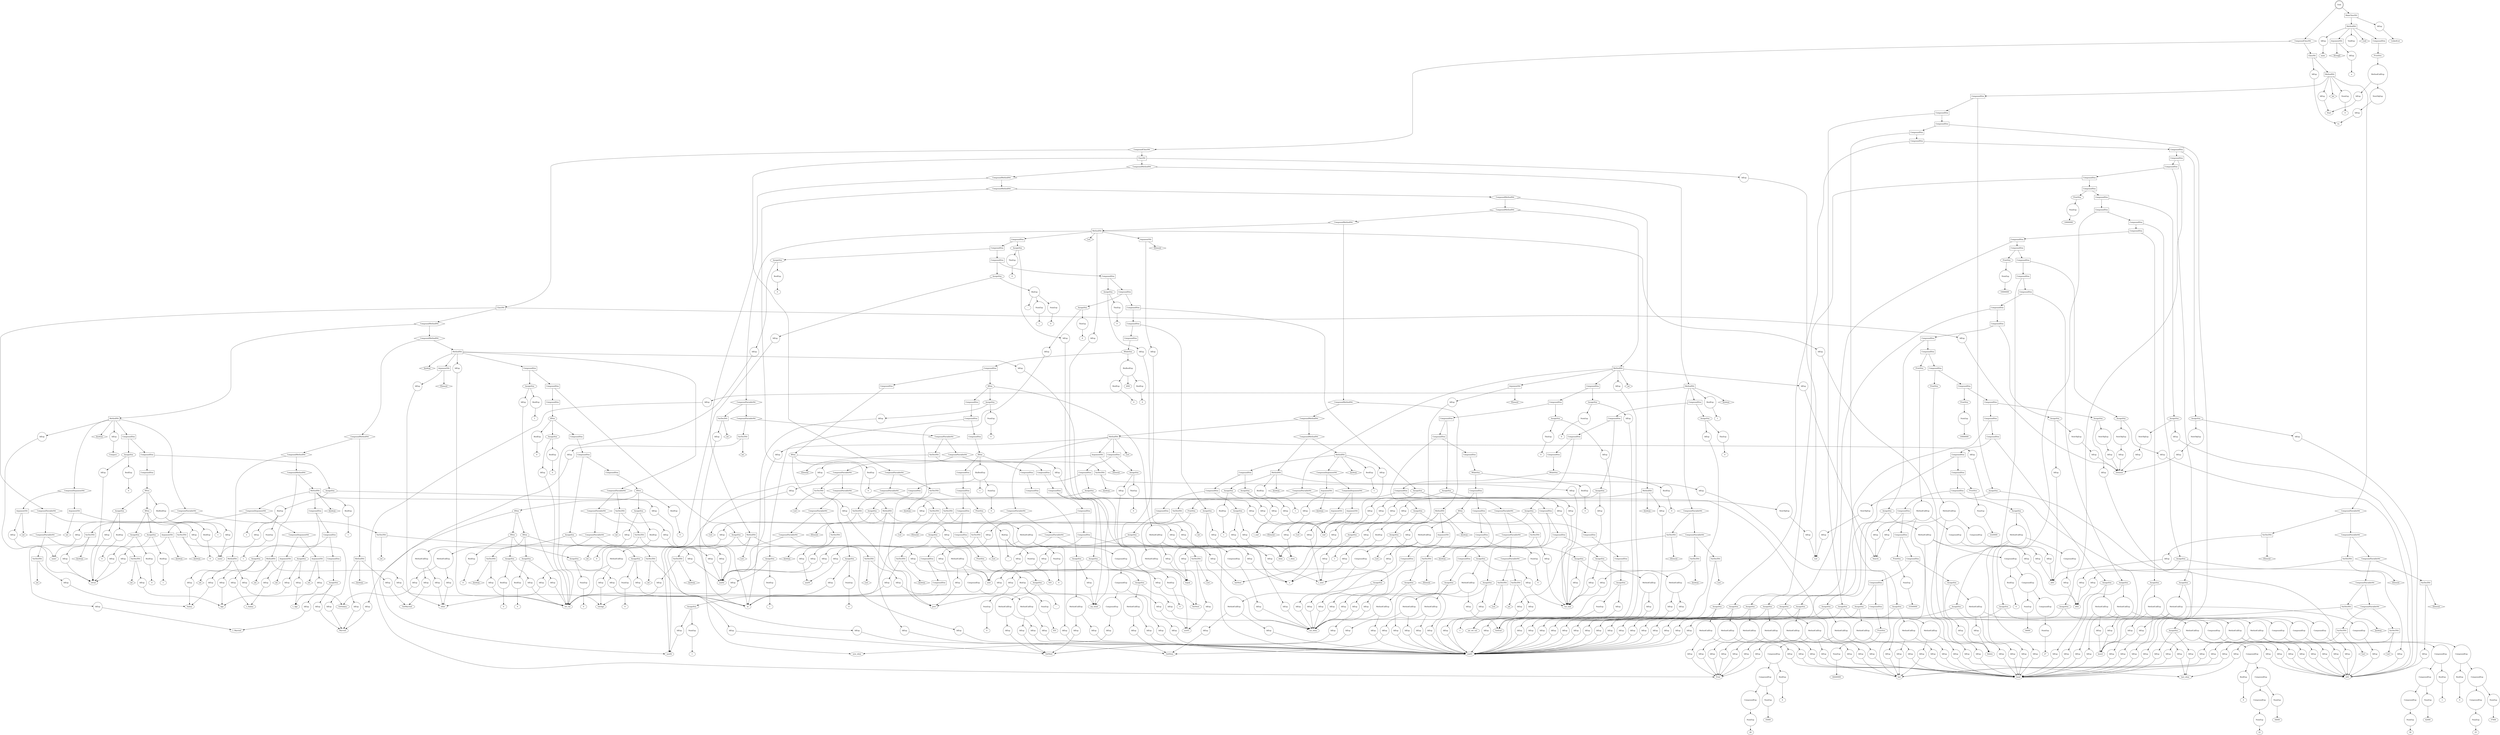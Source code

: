 digraph my_graph {
-1261352048;
-1261352048[label = "Goal", shape = "doublecircle"];
-1261352048->-1261434992;
-1261434992[label = "MainClassNtt", shape = "box"];
-1261434992->-1261434176
-1261434176[label = "IdExp", shape = "circle"];
-1261434176->-1259338288;
-1259338288[label = "LinkedList"];
-1261434992->-1250949040;
-1250949040[label = "MethodNtt", shape = "box"];
-1250949040->-1261435040;
-1261435040[label = "void", shape = "diamond" ];
-1250949040->-1261435088
-1261435088[label = "IdExp", shape = "circle"];
-1261435088->-1259338672;
-1259338672[label = "main"];
-1250949040->-1261435232;
-1261435232[label = "ArgumentNtt", shape = "box"];
-1261435232->-1261435184;
-1261435184[label = "String[]", shape = "diamond" ];
-1261435232->-1261434368
-1261434368[label = "IdExp", shape = "circle"];
-1261434368->-1259338448;
-1259338448[label = "a"];
-1250949040->-1261434944;
-1261434944[label = "CompoundStm", shape = "polygon"];
-1261434944->-1259338640;
-1259338640[label = "PrintStm", shape = "ellipse"];
-1259338640->-1261434848
-1261434848[label = "MethodCallExp", shape = "circle"];
-1261434848->-1261434608
-1261434608[label = "NewObjExp", shape = "circle"];
-1261434608->-1261434512
-1261434512[label = "IdExp", shape = "circle"];
-1261434512->-1259338512;
-1259338512[label = "LL"];
-1261434848->-1261434752
-1261434752[label = "IdExp", shape = "circle"];
-1261434752->-1259338576;
-1259338576[label = "Start"];
-1250949040->-1259338736
-1259338736[label = "VoidExp", shape = "circle"];
-1261352048->-1261352000;
-1261352000[label = "CompoundClassNtt", shape = "hexagon"];
-1261352000->-1261381616;
-1261381616[label = "CompoundClassNtt", shape = "hexagon"];
-1261381616->-1261415936;
-1261415936[label = "ClassNtt", shape = "box"];
-1261415936->-1261435520
-1261435520[label = "IdExp", shape = "circle"];
-1261435520->-1259338768;
-1259338768[label = "Element"];
-1261415936->-1261436432;
-1261436432[label = "CompoundVariableNtt", shape = "hexagon"];
-1261436432->-1261436144;
-1261436144[label = "CompoundVariableNtt", shape = "hexagon"];
-1261436144->-1261435808;
-1261435808[label = "VarDeclNtt", shape = "box"];
-1261435808->-1261435616;
-1261435616[label = "int", shape = "diamond" ];
-1261435808->-1261435712
-1261435712[label = "IdExp", shape = "circle"];
-1261435712->-1259338832;
-1259338832[label = "Age"];
-1261436144->-1261436096;
-1261436096[label = "VarDeclNtt", shape = "box"];
-1261436096->-1261435904;
-1261435904[label = "int", shape = "diamond" ];
-1261436096->-1261436000
-1261436000[label = "IdExp", shape = "circle"];
-1261436000->-1259338896;
-1259338896[label = "Salary"];
-1261436432->-1261436384;
-1261436384[label = "VarDeclNtt", shape = "box"];
-1261436384->-1261436192;
-1261436192[label = "boolean", shape = "diamond" ];
-1261436384->-1261436288
-1261436288[label = "IdExp", shape = "circle"];
-1261436288->-1259338960;
-1259338960[label = "Married"];
-1261415936->-1261415888;
-1261415888[label = "CompoundMethodNtt", shape = "hexagon"];
-1261415888->-1261423856;
-1261423856[label = "CompoundMethodNtt", shape = "hexagon"];
-1261423856->-1261433792;
-1261433792[label = "CompoundMethodNtt", shape = "hexagon"];
-1261433792->-1261433408;
-1261433408[label = "CompoundMethodNtt", shape = "hexagon"];
-1261433408->-1261433024;
-1261433024[label = "CompoundMethodNtt", shape = "hexagon"];
-1261433024->-1250949680;
-1250949680[label = "MethodNtt", shape = "box"];
-1250949680->-1261436480;
-1261436480[label = "boolean", shape = "diamond" ];
-1250949680->-1261436576
-1261436576[label = "IdExp", shape = "circle"];
-1261436576->-1259339024;
-1259339024[label = "Init"];
-1250949680->-1261431344;
-1261431344[label = "CompoundArgumentNtt", shape = "hexagon"];
-1261431344->-1261431056;
-1261431056[label = "CompoundArgumentNtt", shape = "hexagon"];
-1261431056->-1261436864;
-1261436864[label = "ArgumentNtt", shape = "box"];
-1261436864->-1261436672;
-1261436672[label = "int", shape = "diamond" ];
-1261436864->-1261436768
-1261436768[label = "IdExp", shape = "circle"];
-1261436768->-1259339088;
-1259339088[label = "v_Age"];
-1261431056->-1261431008;
-1261431008[label = "ArgumentNtt", shape = "box"];
-1261431008->-1261430816;
-1261430816[label = "int", shape = "diamond" ];
-1261431008->-1261430912
-1261430912[label = "IdExp", shape = "circle"];
-1261430912->-1259339152;
-1259339152[label = "v_Salary"];
-1261431344->-1261431296;
-1261431296[label = "ArgumentNtt", shape = "box"];
-1261431296->-1261431104;
-1261431104[label = "boolean", shape = "diamond" ];
-1261431296->-1261431200
-1261431200[label = "IdExp", shape = "circle"];
-1261431200->-1259339216;
-1259339216[label = "v_Married"];
-1250949680->-1261432496;
-1261432496[label = "CompoundStm", shape = "polygon"];
-1261432496->-1261432448;
-1261432448[label = "CompoundStm", shape = "polygon"];
-1261432448->-1261432400;
-1261432400[label = "CompoundStm", shape = "polygon"];
-1261432400->-1261432352;
-1261432352[label = "AssignStm", shape = "ellipse"];
-1261432352->-1261432112
-1261432112[label = "IdExp", shape = "circle"];
-1261432112->-1259338960;
-1259338960[label = "Married"];
-1261432352->-1261432256
-1261432256[label = "IdExp", shape = "circle"];
-1261432256->-1259339216;
-1259339216[label = "v_Married"];
-1261432448->-1261432016;
-1261432016[label = "AssignStm", shape = "ellipse"];
-1261432016->-1261431776
-1261431776[label = "IdExp", shape = "circle"];
-1261431776->-1259338896;
-1259338896[label = "Salary"];
-1261432016->-1261431920
-1261431920[label = "IdExp", shape = "circle"];
-1261431920->-1259339152;
-1259339152[label = "v_Salary"];
-1261432496->-1261431680;
-1261431680[label = "AssignStm", shape = "ellipse"];
-1261431680->-1261431440
-1261431440[label = "IdExp", shape = "circle"];
-1261431440->-1259338832;
-1259338832[label = "Age"];
-1261431680->-1261431584
-1261431584[label = "IdExp", shape = "circle"];
-1261431584->-1259339088;
-1259339088[label = "v_Age"];
-1250949680->-1261432544
-1261432544[label = "BoolExp", shape = "circle"];
-1261432544->-1261432543;
-1261432543[label = "1"];
-1261433024->-1250949808;
-1250949808[label = "MethodNtt", shape = "box"];
-1250949808->-1261432688;
-1261432688[label = "int", shape = "diamond" ];
-1250949808->-1261432784
-1261432784[label = "IdExp", shape = "circle"];
-1261432784->-1259339280;
-1259339280[label = "GetAge"];
-1250949808->-1261432928
-1261432928[label = "IdExp", shape = "circle"];
-1261432928->-1259338832;
-1259338832[label = "Age"];
-1261433408->-1250949936;
-1250949936[label = "MethodNtt", shape = "box"];
-1250949936->-1261433072;
-1261433072[label = "int", shape = "diamond" ];
-1250949936->-1261433168
-1261433168[label = "IdExp", shape = "circle"];
-1261433168->-1259339344;
-1259339344[label = "GetSalary"];
-1250949936->-1261433312
-1261433312[label = "IdExp", shape = "circle"];
-1261433312->-1259338896;
-1259338896[label = "Salary"];
-1261433792->-1250950064;
-1250950064[label = "MethodNtt", shape = "box"];
-1250950064->-1261433456;
-1261433456[label = "boolean", shape = "diamond" ];
-1250950064->-1261433552
-1261433552[label = "IdExp", shape = "circle"];
-1261433552->-1259339408;
-1259339408[label = "GetMarried"];
-1250950064->-1261433696
-1261433696[label = "IdExp", shape = "circle"];
-1261433696->-1259338960;
-1259338960[label = "Married"];
-1261423856->-1250950576;
-1250950576[label = "MethodNtt", shape = "box"];
-1250950576->-1261433840;
-1261433840[label = "boolean", shape = "diamond" ];
-1250950576->-1261427792
-1261427792[label = "IdExp", shape = "circle"];
-1261427792->-1259339472;
-1259339472[label = "Equal"];
-1250950576->-1261428224;
-1261428224[label = "ArgumentNtt", shape = "box"];
-1261428224->-1261428032;
-1261428032[label = "Element", shape = "diamond" ];
-1261428224->-1261428128
-1261428128[label = "IdExp", shape = "circle"];
-1261428128->-1259339536;
-1259339536[label = "other"];
-1250950576->-1261429424;
-1261429424[label = "CompoundVariableNtt", shape = "hexagon"];
-1261429424->-1261429136;
-1261429136[label = "CompoundVariableNtt", shape = "hexagon"];
-1261429136->-1261428848;
-1261428848[label = "CompoundVariableNtt", shape = "hexagon"];
-1261428848->-1261428512;
-1261428512[label = "VarDeclNtt", shape = "box"];
-1261428512->-1261428320;
-1261428320[label = "boolean", shape = "diamond" ];
-1261428512->-1261428416
-1261428416[label = "IdExp", shape = "circle"];
-1261428416->-1259339600;
-1259339600[label = "ret_val"];
-1261428848->-1261428800;
-1261428800[label = "VarDeclNtt", shape = "box"];
-1261428800->-1261428608;
-1261428608[label = "int", shape = "diamond" ];
-1261428800->-1261428704
-1261428704[label = "IdExp", shape = "circle"];
-1261428704->-1259339664;
-1259339664[label = "aux01"];
-1261429136->-1261429088;
-1261429088[label = "VarDeclNtt", shape = "box"];
-1261429088->-1261428896;
-1261428896[label = "int", shape = "diamond" ];
-1261429088->-1261428992
-1261428992[label = "IdExp", shape = "circle"];
-1261428992->-1259339728;
-1259339728[label = "aux02"];
-1261429424->-1261429376;
-1261429376[label = "VarDeclNtt", shape = "box"];
-1261429376->-1261429184;
-1261429184[label = "int", shape = "diamond" ];
-1261429376->-1261429280
-1261429280[label = "IdExp", shape = "circle"];
-1261429280->-1259335696;
-1259335696[label = "nt"];
-1250950576->-1261423664;
-1261423664[label = "CompoundStm", shape = "polygon"];
-1261423664->-1261423616;
-1261423616[label = "CompoundStm", shape = "polygon"];
-1261423616->-1261423568;
-1261423568[label = "CompoundStm", shape = "polygon"];
-1261423568->-1261423520;
-1261423520[label = "IfStm", shape = "ellipse"];
-1261423520->-1261425008
-1261425008[label = "BoolExp", shape = "circle"];
-1261425008->-1261425007;
-1261425007[label = "0"];
-1261423520->-1261425344;
-1261425344[label = "AssignStm", shape = "ellipse"];
-1261425344->-1261425152
-1261425152[label = "IdExp", shape = "circle"];
-1261425152->-1259339600;
-1259339600[label = "ret_val"];
-1261425344->-1261425248
-1261425248[label = "BoolExp", shape = "circle"];
-1261425248->-1261425247;
-1261425247[label = "0"];
-1261423520->-1261423472;
-1261423472[label = "CompoundStm", shape = "polygon"];
-1261423472->-1261423424;
-1261423424[label = "CompoundStm", shape = "polygon"];
-1261423424->-1261423376;
-1261423376[label = "CompoundStm", shape = "polygon"];
-1261423376->-1261423328;
-1261423328[label = "IfStm", shape = "ellipse"];
-1261423328->-1261426784
-1261426784[label = "BoolExp", shape = "circle"];
-1261426784->-1261426783;
-1261426783[label = "0"];
-1261423328->-1261427120;
-1261427120[label = "AssignStm", shape = "ellipse"];
-1261427120->-1261426928
-1261426928[label = "IdExp", shape = "circle"];
-1261426928->-1259339600;
-1259339600[label = "ret_val"];
-1261427120->-1261427024
-1261427024[label = "BoolExp", shape = "circle"];
-1261427024->-1261427023;
-1261427023[label = "0"];
-1261423328->-1261423280;
-1261423280[label = "IfStm", shape = "ellipse"];
-1261423280->-1261427216
-1261427216[label = "IdExp", shape = "circle"];
-1261427216->-1259338960;
-1259338960[label = "Married"];
-1261423280->-1261422224;
-1261422224[label = "IfStm", shape = "ellipse"];
-1261422224->-1261427696
-1261427696[label = "BoolExp", shape = "circle"];
-1261427696->-1261427695;
-1261427695[label = "0"];
-1261422224->-1261421888;
-1261421888[label = "AssignStm", shape = "ellipse"];
-1261421888->-1261421696
-1261421696[label = "IdExp", shape = "circle"];
-1261421696->-1259339600;
-1259339600[label = "ret_val"];
-1261421888->-1261421792
-1261421792[label = "BoolExp", shape = "circle"];
-1261421792->-1261421791;
-1261421791[label = "0"];
-1261422224->-1261422176;
-1261422176[label = "AssignStm", shape = "ellipse"];
-1261422176->-1261421984
-1261421984[label = "IdExp", shape = "circle"];
-1261421984->-1259335696;
-1259335696[label = "nt"];
-1261422176->-1261422080
-1261422080[label = "NumExp", shape = "circle"];
-1261422080->-1261422079;
-1261422079[label = "0"];
-1261423280->-1261423232;
-1261423232[label = "IfStm", shape = "ellipse"];
-1261423232->-1261422560
-1261422560[label = "MethodCallExp", shape = "circle"];
-1261422560->-1261422320
-1261422320[label = "IdExp", shape = "circle"];
-1261422320->-1259339536;
-1259339536[label = "other"];
-1261422560->-1261422464
-1261422464[label = "IdExp", shape = "circle"];
-1261422464->-1259339408;
-1259339408[label = "GetMarried"];
-1261423232->-1261422896;
-1261422896[label = "AssignStm", shape = "ellipse"];
-1261422896->-1261422704
-1261422704[label = "IdExp", shape = "circle"];
-1261422704->-1259339600;
-1259339600[label = "ret_val"];
-1261422896->-1261422800
-1261422800[label = "BoolExp", shape = "circle"];
-1261422800->-1261422799;
-1261422799[label = "0"];
-1261423232->-1261423184;
-1261423184[label = "AssignStm", shape = "ellipse"];
-1261423184->-1261422992
-1261422992[label = "IdExp", shape = "circle"];
-1261422992->-1259335696;
-1259335696[label = "nt"];
-1261423184->-1261423088
-1261423088[label = "NumExp", shape = "circle"];
-1261423088->-1261423087;
-1261423087[label = "0"];
-1261423424->-1261425920;
-1261425920[label = "AssignStm", shape = "ellipse"];
-1261425920->-1261425440
-1261425440[label = "IdExp", shape = "circle"];
-1261425440->-1259339728;
-1259339728[label = "aux02"];
-1261425920->-1261425824
-1261425824[label = "MethodCallExp", shape = "circle"];
-1261425824->-1261425584
-1261425584[label = "IdExp", shape = "circle"];
-1261425584->-1259339536;
-1259339536[label = "other"];
-1261425824->-1261425728
-1261425728[label = "IdExp", shape = "circle"];
-1261425728->-1259339344;
-1259339344[label = "GetSalary"];
-1261423616->-1261430288;
-1261430288[label = "AssignStm", shape = "ellipse"];
-1261430288->-1261429808
-1261429808[label = "IdExp", shape = "circle"];
-1261429808->-1259339664;
-1259339664[label = "aux01"];
-1261430288->-1261430192
-1261430192[label = "MethodCallExp", shape = "circle"];
-1261430192->-1261429952
-1261429952[label = "IdExp", shape = "circle"];
-1261429952->-1259339536;
-1259339536[label = "other"];
-1261430192->-1261430096
-1261430096[label = "IdExp", shape = "circle"];
-1261430096->-1259339280;
-1259339280[label = "GetAge"];
-1261423664->-1261429712;
-1261429712[label = "AssignStm", shape = "ellipse"];
-1261429712->-1261429520
-1261429520[label = "IdExp", shape = "circle"];
-1261429520->-1259339600;
-1259339600[label = "ret_val"];
-1261429712->-1261429616
-1261429616[label = "BoolExp", shape = "circle"];
-1261429616->-1261429615;
-1261429615[label = "1"];
-1250950576->-1261423760
-1261423760[label = "IdExp", shape = "circle"];
-1261423760->-1259339600;
-1259339600[label = "ret_val"];
-1261415888->-1250950832;
-1250950832[label = "MethodNtt", shape = "box"];
-1250950832->-1261423904;
-1261423904[label = "boolean", shape = "diamond" ];
-1250950832->-1261424000
-1261424000[label = "IdExp", shape = "circle"];
-1261424000->-1259335760;
-1259335760[label = "Compare"];
-1250950832->-1261424624;
-1261424624[label = "CompoundArgumentNtt", shape = "hexagon"];
-1261424624->-1261424288;
-1261424288[label = "ArgumentNtt", shape = "box"];
-1261424288->-1261424096;
-1261424096[label = "int", shape = "diamond" ];
-1261424288->-1261424192
-1261424192[label = "IdExp", shape = "circle"];
-1261424192->-1259335824;
-1259335824[label = "num1"];
-1261424624->-1261424576;
-1261424576[label = "ArgumentNtt", shape = "box"];
-1261424576->-1261424384;
-1261424384[label = "int", shape = "diamond" ];
-1261424576->-1261424480
-1261424480[label = "IdExp", shape = "circle"];
-1261424480->-1259335888;
-1259335888[label = "num2"];
-1250950832->-1261419056;
-1261419056[label = "CompoundVariableNtt", shape = "hexagon"];
-1261419056->-1261418720;
-1261418720[label = "VarDeclNtt", shape = "box"];
-1261418720->-1261418528;
-1261418528[label = "boolean", shape = "diamond" ];
-1261418720->-1261418624
-1261418624[label = "IdExp", shape = "circle"];
-1261418624->-1259335952;
-1259335952[label = "retval"];
-1261419056->-1261419008;
-1261419008[label = "VarDeclNtt", shape = "box"];
-1261419008->-1261418816;
-1261418816[label = "int", shape = "diamond" ];
-1261419008->-1261418912
-1261418912[label = "IdExp", shape = "circle"];
-1261418912->-1259339728;
-1259339728[label = "aux02"];
-1250950832->-1261415696;
-1261415696[label = "CompoundStm", shape = "polygon"];
-1261415696->-1261415648;
-1261415648[label = "CompoundStm", shape = "polygon"];
-1261415648->-1261415600;
-1261415600[label = "CompoundStm", shape = "polygon"];
-1261415600->-1261415552;
-1261415552[label = "IfStm", shape = "ellipse"];
-1261415552->-1261420208;
-1261420208[label = "BinBoolExp", shape = "circle"];
-1261420208->-1261419968
-1261419968[label = "IdExp", shape = "circle"];
-1261419968->-1259335824;
-1259335824[label = "num1"];
-1261420208->-1261420207;
-1261420207[label = "<" ];
-1261420208->-1261420112
-1261420112[label = "IdExp", shape = "circle"];
-1261420112->-1259335888;
-1259335888[label = "num2"];
-1261415552->-1261420544;
-1261420544[label = "AssignStm", shape = "ellipse"];
-1261420544->-1261420352
-1261420352[label = "IdExp", shape = "circle"];
-1261420352->-1259335952;
-1259335952[label = "retval"];
-1261420544->-1261420448
-1261420448[label = "BoolExp", shape = "circle"];
-1261420448->-1261420447;
-1261420447[label = "0"];
-1261415552->-1261415504;
-1261415504[label = "IfStm", shape = "ellipse"];
-1261415504->-1261420976
-1261420976[label = "BoolExp", shape = "circle"];
-1261420976->-1261420975;
-1261420975[label = "0"];
-1261415504->-1261421312;
-1261421312[label = "AssignStm", shape = "ellipse"];
-1261421312->-1261421120
-1261421120[label = "IdExp", shape = "circle"];
-1261421120->-1259335952;
-1259335952[label = "retval"];
-1261421312->-1261421216
-1261421216[label = "BoolExp", shape = "circle"];
-1261421216->-1261421215;
-1261421215[label = "0"];
-1261415504->-1261415456;
-1261415456[label = "AssignStm", shape = "ellipse"];
-1261415456->-1261421408
-1261421408[label = "IdExp", shape = "circle"];
-1261421408->-1259335952;
-1259335952[label = "retval"];
-1261415456->-1261421504
-1261421504[label = "BoolExp", shape = "circle"];
-1261421504->-1261421503;
-1261421503[label = "1"];
-1261415648->-1261419872;
-1261419872[label = "AssignStm", shape = "ellipse"];
-1261419872->-1261419440
-1261419440[label = "IdExp", shape = "circle"];
-1261419440->-1259339728;
-1259339728[label = "aux02"];
-1261419872->-1261419776;
-1261419776[label = "BinExp", shape = "circle"];
-1261419776->-1261419584
-1261419584[label = "IdExp", shape = "circle"];
-1261419584->-1259335888;
-1259335888[label = "num2"];
-1261419776->-1261419775;
-1261419775[label = "+" ];
-1261419776->-1261419680
-1261419680[label = "NumExp", shape = "circle"];
-1261419680->-1261419679;
-1261419679[label = "1"];
-1261415696->-1261419344;
-1261419344[label = "AssignStm", shape = "ellipse"];
-1261419344->-1261419152
-1261419152[label = "IdExp", shape = "circle"];
-1261419152->-1259335952;
-1259335952[label = "retval"];
-1261419344->-1261419248
-1261419248[label = "BoolExp", shape = "circle"];
-1261419248->-1261419247;
-1261419247[label = "0"];
-1250950832->-1261415792
-1261415792[label = "IdExp", shape = "circle"];
-1261415792->-1259335952;
-1259335952[label = "retval"];
-1261381616->-1261381568;
-1261381568[label = "ClassNtt", shape = "box"];
-1261381568->-1261416080
-1261416080[label = "IdExp", shape = "circle"];
-1261416080->-1259336016;
-1259336016[label = "List"];
-1261381568->-1261417280;
-1261417280[label = "CompoundVariableNtt", shape = "hexagon"];
-1261417280->-1261416992;
-1261416992[label = "CompoundVariableNtt", shape = "hexagon"];
-1261416992->-1261416512;
-1261416512[label = "VarDeclNtt", shape = "box"];
-1261416512->-1261416320;
-1261416320[label = "Element", shape = "diamond" ];
-1261416512->-1261416416
-1261416416[label = "IdExp", shape = "circle"];
-1261416416->-1259336080;
-1259336080[label = "elem"];
-1261416992->-1261416944;
-1261416944[label = "VarDeclNtt", shape = "box"];
-1261416944->-1261416752;
-1261416752[label = "List", shape = "diamond" ];
-1261416944->-1261416848
-1261416848[label = "IdExp", shape = "circle"];
-1261416848->-1259336144;
-1259336144[label = "next"];
-1261417280->-1261417232;
-1261417232[label = "VarDeclNtt", shape = "box"];
-1261417232->-1261417040;
-1261417040[label = "boolean", shape = "diamond" ];
-1261417232->-1261417136
-1261417136[label = "IdExp", shape = "circle"];
-1261417136->-1259336208;
-1259336208[label = "end"];
-1261381568->-1261381520;
-1261381520[label = "CompoundMethodNtt", shape = "hexagon"];
-1261381520->-1261382432;
-1261382432[label = "CompoundMethodNtt", shape = "hexagon"];
-1261382432->-1261381904;
-1261381904[label = "CompoundMethodNtt", shape = "hexagon"];
-1261381904->-1261387520;
-1261387520[label = "CompoundMethodNtt", shape = "hexagon"];
-1261387520->-1261387136;
-1261387136[label = "CompoundMethodNtt", shape = "hexagon"];
-1261387136->-1261391840;
-1261391840[label = "CompoundMethodNtt", shape = "hexagon"];
-1261391840->-1261407536;
-1261407536[label = "CompoundMethodNtt", shape = "hexagon"];
-1261407536->-1261406384;
-1261406384[label = "CompoundMethodNtt", shape = "hexagon"];
-1261406384->-1261414448;
-1261414448[label = "CompoundMethodNtt", shape = "hexagon"];
-1261414448->-1250951152;
-1250951152[label = "MethodNtt", shape = "box"];
-1250951152->-1261417328;
-1261417328[label = "boolean", shape = "diamond" ];
-1250951152->-1261417424
-1261417424[label = "IdExp", shape = "circle"];
-1261417424->-1259339024;
-1259339024[label = "Init"];
-1250951152->-1261417760;
-1261417760[label = "AssignStm", shape = "ellipse"];
-1261417760->-1261417568
-1261417568[label = "IdExp", shape = "circle"];
-1261417568->-1259336208;
-1259336208[label = "end"];
-1261417760->-1261417664
-1261417664[label = "BoolExp", shape = "circle"];
-1261417664->-1261417663;
-1261417663[label = "1"];
-1250951152->-1261417856
-1261417856[label = "BoolExp", shape = "circle"];
-1261417856->-1261417855;
-1261417855[label = "1"];
-1261414448->-1250943280;
-1250943280[label = "MethodNtt", shape = "box"];
-1250943280->-1261418000;
-1261418000[label = "boolean", shape = "diamond" ];
-1250943280->-1261418096
-1261418096[label = "IdExp", shape = "circle"];
-1261418096->-1259336272;
-1259336272[label = "InitNew"];
-1250943280->-1261413152;
-1261413152[label = "CompoundArgumentNtt", shape = "hexagon"];
-1261413152->-1261412864;
-1261412864[label = "CompoundArgumentNtt", shape = "hexagon"];
-1261412864->-1261412384;
-1261412384[label = "ArgumentNtt", shape = "box"];
-1261412384->-1261418336;
-1261418336[label = "Element", shape = "diamond" ];
-1261412384->-1261418432
-1261418432[label = "IdExp", shape = "circle"];
-1261418432->-1259336336;
-1259336336[label = "v_elem"];
-1261412864->-1261412816;
-1261412816[label = "ArgumentNtt", shape = "box"];
-1261412816->-1261412624;
-1261412624[label = "List", shape = "diamond" ];
-1261412816->-1261412720
-1261412720[label = "IdExp", shape = "circle"];
-1261412720->-1259336400;
-1259336400[label = "v_next"];
-1261413152->-1261413104;
-1261413104[label = "ArgumentNtt", shape = "box"];
-1261413104->-1261412912;
-1261412912[label = "boolean", shape = "diamond" ];
-1261413104->-1261413008
-1261413008[label = "IdExp", shape = "circle"];
-1261413008->-1259336464;
-1259336464[label = "v_end"];
-1250943280->-1261414304;
-1261414304[label = "CompoundStm", shape = "polygon"];
-1261414304->-1261414256;
-1261414256[label = "CompoundStm", shape = "polygon"];
-1261414256->-1261414208;
-1261414208[label = "CompoundStm", shape = "polygon"];
-1261414208->-1261414160;
-1261414160[label = "AssignStm", shape = "ellipse"];
-1261414160->-1261413920
-1261413920[label = "IdExp", shape = "circle"];
-1261413920->-1259336144;
-1259336144[label = "next"];
-1261414160->-1261414064
-1261414064[label = "IdExp", shape = "circle"];
-1261414064->-1259336400;
-1259336400[label = "v_next"];
-1261414256->-1261413824;
-1261413824[label = "AssignStm", shape = "ellipse"];
-1261413824->-1261413584
-1261413584[label = "IdExp", shape = "circle"];
-1261413584->-1259336080;
-1259336080[label = "elem"];
-1261413824->-1261413728
-1261413728[label = "IdExp", shape = "circle"];
-1261413728->-1259336336;
-1259336336[label = "v_elem"];
-1261414304->-1261413488;
-1261413488[label = "AssignStm", shape = "ellipse"];
-1261413488->-1261413248
-1261413248[label = "IdExp", shape = "circle"];
-1261413248->-1259336208;
-1259336208[label = "end"];
-1261413488->-1261413392
-1261413392[label = "IdExp", shape = "circle"];
-1261413392->-1259336464;
-1259336464[label = "v_end"];
-1250943280->-1261414352
-1261414352[label = "BoolExp", shape = "circle"];
-1261414352->-1261414351;
-1261414351[label = "1"];
-1261406384->-1250943536;
-1250943536[label = "MethodNtt", shape = "box"];
-1250943536->-1261414640;
-1261414640[label = "List", shape = "diamond" ];
-1250943536->-1261414736
-1261414736[label = "IdExp", shape = "circle"];
-1261414736->-1259336528;
-1259336528[label = "Insert"];
-1250943536->-1261415168;
-1261415168[label = "ArgumentNtt", shape = "box"];
-1261415168->-1261414976;
-1261414976[label = "Element", shape = "diamond" ];
-1261415168->-1261415072
-1261415072[label = "IdExp", shape = "circle"];
-1261415072->-1259336592;
-1259336592[label = "new_elem"];
-1250943536->-1261410224;
-1261410224[label = "CompoundVariableNtt", shape = "hexagon"];
-1261410224->-1261409792;
-1261409792[label = "CompoundVariableNtt", shape = "hexagon"];
-1261409792->-1261409312;
-1261409312[label = "VarDeclNtt", shape = "box"];
-1261409312->-1261415264;
-1261415264[label = "boolean", shape = "diamond" ];
-1261409312->-1261415360
-1261415360[label = "IdExp", shape = "circle"];
-1261415360->-1259339600;
-1259339600[label = "ret_val"];
-1261409792->-1261409744;
-1261409744[label = "VarDeclNtt", shape = "box"];
-1261409744->-1261409552;
-1261409552[label = "List", shape = "diamond" ];
-1261409744->-1261409648
-1261409648[label = "IdExp", shape = "circle"];
-1261409648->-1259336656;
-1259336656[label = "aux03"];
-1261410224->-1261410176;
-1261410176[label = "VarDeclNtt", shape = "box"];
-1261410176->-1261409984;
-1261409984[label = "List", shape = "diamond" ];
-1261410176->-1261410080
-1261410080[label = "IdExp", shape = "circle"];
-1261410080->-1259339728;
-1259339728[label = "aux02"];
-1250943536->-1261412336;
-1261412336[label = "CompoundStm", shape = "polygon"];
-1261412336->-1261412288;
-1261412288[label = "CompoundStm", shape = "polygon"];
-1261412288->-1261412240;
-1261412240[label = "CompoundStm", shape = "polygon"];
-1261412240->-1261412192;
-1261412192[label = "AssignStm", shape = "ellipse"];
-1261412192->-1261411040
-1261411040[label = "IdExp", shape = "circle"];
-1261411040->-1259339600;
-1259339600[label = "ret_val"];
-1261412192->-1261412096
-1261412096[label = "MethodCallExp", shape = "circle"];
-1261412096->-1261411184
-1261411184[label = "IdExp", shape = "circle"];
-1261411184->-1259339728;
-1259339728[label = "aux02"];
-1261412096->-1261411328
-1261411328[label = "IdExp", shape = "circle"];
-1261411328->-1259336272;
-1259336272[label = "InitNew"];
-1261412096->-1261412000;
-1261412000[label = "CompoundExp", shape = "circle"];
-1261412000->-1261411808;
-1261411808[label = "CompoundExp", shape = "circle"];
-1261411808->-1261411568;
-1261411568[label = "CompoundExp", shape = "circle"];
-1261411568->-1261411472
-1261411472[label = "IdExp", shape = "circle"];
-1261411472->-1259336592;
-1259336592[label = "new_elem"];
-1261411808->-1261411712
-1261411712[label = "IdExp", shape = "circle"];
-1261411712->-1259336656;
-1259336656[label = "aux03"];
-1261412000->-1261411904
-1261411904[label = "BoolExp", shape = "circle"];
-1261411904->-1261411903;
-1261411903[label = "0"];
-1261412288->-1261410944;
-1261410944[label = "AssignStm", shape = "ellipse"];
-1261410944->-1261410608
-1261410608[label = "IdExp", shape = "circle"];
-1261410608->-1259339728;
-1259339728[label = "aux02"];
-1261410944->-1261410848
-1261410848[label = "NewObjExp", shape = "circle"];
-1261410848->-1261410752
-1261410752[label = "IdExp", shape = "circle"];
-1261410752->-1259336016;
-1259336016[label = "List"];
-1261412336->-1261410512;
-1261410512[label = "AssignStm", shape = "ellipse"];
-1261410512->-1261410320
-1261410320[label = "IdExp", shape = "circle"];
-1261410320->-1259336656;
-1259336656[label = "aux03"];
-1261410512->-1261410416
-1261410416[label = "ThisExp", shape = "circle"];
-1261410416->-1261410415;
-1261410415[label = "0"];
-1250943536->-1261406288
-1261406288[label = "IdExp", shape = "circle"];
-1261406288->-1259339728;
-1259339728[label = "aux02"];
-1261407536->-1250943664;
-1250943664[label = "MethodNtt", shape = "box"];
-1250943664->-1261406432;
-1261406432[label = "boolean", shape = "diamond" ];
-1250943664->-1261406528
-1261406528[label = "IdExp", shape = "circle"];
-1261406528->-1259336720;
-1259336720[label = "SetNext"];
-1250943664->-1261406960;
-1261406960[label = "ArgumentNtt", shape = "box"];
-1261406960->-1261406768;
-1261406768[label = "List", shape = "diamond" ];
-1261406960->-1261406864
-1261406864[label = "IdExp", shape = "circle"];
-1261406864->-1259336400;
-1259336400[label = "v_next"];
-1250943664->-1261407344;
-1261407344[label = "AssignStm", shape = "ellipse"];
-1261407344->-1261407104
-1261407104[label = "IdExp", shape = "circle"];
-1261407104->-1259336144;
-1259336144[label = "next"];
-1261407344->-1261407248
-1261407248[label = "IdExp", shape = "circle"];
-1261407248->-1259336400;
-1259336400[label = "v_next"];
-1250943664->-1261407440
-1261407440[label = "BoolExp", shape = "circle"];
-1261407440->-1261407439;
-1261407439[label = "1"];
-1261391840->-1250944432;
-1250944432[label = "MethodNtt", shape = "box"];
-1250944432->-1261407728;
-1261407728[label = "List", shape = "diamond" ];
-1250944432->-1261407824
-1261407824[label = "IdExp", shape = "circle"];
-1261407824->-1259336784;
-1259336784[label = "Delete"];
-1250944432->-1261408256;
-1261408256[label = "ArgumentNtt", shape = "box"];
-1261408256->-1261408064;
-1261408064[label = "Element", shape = "diamond" ];
-1261408256->-1261408160
-1261408160[label = "IdExp", shape = "circle"];
-1261408160->-1259336848;
-1259336848[label = "e"];
-1250944432->-1261405328;
-1261405328[label = "CompoundVariableNtt", shape = "hexagon"];
-1261405328->-1261405040;
-1261405040[label = "CompoundVariableNtt", shape = "hexagon"];
-1261405040->-1261404752;
-1261404752[label = "CompoundVariableNtt", shape = "hexagon"];
-1261404752->-1261404320;
-1261404320[label = "CompoundVariableNtt", shape = "hexagon"];
-1261404320->-1261404032;
-1261404032[label = "CompoundVariableNtt", shape = "hexagon"];
-1261404032->-1261403600;
-1261403600[label = "CompoundVariableNtt", shape = "hexagon"];
-1261403600->-1261403168;
-1261403168[label = "CompoundVariableNtt", shape = "hexagon"];
-1261403168->-1261409024;
-1261409024[label = "CompoundVariableNtt", shape = "hexagon"];
-1261409024->-1261408688;
-1261408688[label = "VarDeclNtt", shape = "box"];
-1261408688->-1261408496;
-1261408496[label = "List", shape = "diamond" ];
-1261408688->-1261408592
-1261408592[label = "IdExp", shape = "circle"];
-1261408592->-1259336912;
-1259336912[label = "my_head"];
-1261409024->-1261408976;
-1261408976[label = "VarDeclNtt", shape = "box"];
-1261408976->-1261408784;
-1261408784[label = "boolean", shape = "diamond" ];
-1261408976->-1261408880
-1261408880[label = "IdExp", shape = "circle"];
-1261408880->-1259339600;
-1259339600[label = "ret_val"];
-1261403168->-1261409264;
-1261409264[label = "VarDeclNtt", shape = "box"];
-1261409264->-1261409072;
-1261409072[label = "boolean", shape = "diamond" ];
-1261409264->-1261409168
-1261409168[label = "IdExp", shape = "circle"];
-1261409168->-1259336976;
-1259336976[label = "aux05"];
-1261403600->-1261403552;
-1261403552[label = "VarDeclNtt", shape = "box"];
-1261403552->-1261403360;
-1261403360[label = "List", shape = "diamond" ];
-1261403552->-1261403456
-1261403456[label = "IdExp", shape = "circle"];
-1261403456->-1259339664;
-1259339664[label = "aux01"];
-1261404032->-1261403984;
-1261403984[label = "VarDeclNtt", shape = "box"];
-1261403984->-1261403792;
-1261403792[label = "List", shape = "diamond" ];
-1261403984->-1261403888
-1261403888[label = "IdExp", shape = "circle"];
-1261403888->-1259337040;
-1259337040[label = "prev"];
-1261404320->-1261404272;
-1261404272[label = "VarDeclNtt", shape = "box"];
-1261404272->-1261404080;
-1261404080[label = "boolean", shape = "diamond" ];
-1261404272->-1261404176
-1261404176[label = "IdExp", shape = "circle"];
-1261404176->-1259337104;
-1259337104[label = "var_end"];
-1261404752->-1261404704;
-1261404704[label = "VarDeclNtt", shape = "box"];
-1261404704->-1261404512;
-1261404512[label = "Element", shape = "diamond" ];
-1261404704->-1261404608
-1261404608[label = "IdExp", shape = "circle"];
-1261404608->-1259337168;
-1259337168[label = "var_elem"];
-1261405040->-1261404992;
-1261404992[label = "VarDeclNtt", shape = "box"];
-1261404992->-1261404800;
-1261404800[label = "int", shape = "diamond" ];
-1261404992->-1261404896
-1261404896[label = "IdExp", shape = "circle"];
-1261404896->-1259337232;
-1259337232[label = "aux04"];
-1261405328->-1261405280;
-1261405280[label = "VarDeclNtt", shape = "box"];
-1261405280->-1261405088;
-1261405088[label = "int", shape = "diamond" ];
-1261405280->-1261405184
-1261405184[label = "IdExp", shape = "circle"];
-1261405184->-1259335696;
-1259335696[label = "nt"];
-1250944432->-1261391648;
-1261391648[label = "CompoundStm", shape = "polygon"];
-1261391648->-1261391600;
-1261391600[label = "CompoundStm", shape = "polygon"];
-1261391600->-1261391552;
-1261391552[label = "CompoundStm", shape = "polygon"];
-1261391552->-1261391504;
-1261391504[label = "CompoundStm", shape = "polygon"];
-1261391504->-1261391456;
-1261391456[label = "CompoundStm", shape = "polygon"];
-1261391456->-1261391408;
-1261391408[label = "CompoundStm", shape = "polygon"];
-1261391408->-1261391360;
-1261391360[label = "CompoundStm", shape = "polygon"];
-1261391360->-1261391312;
-1261391312[label = "CompoundStm", shape = "polygon"];
-1261391312->-1261391264;
-1261391264[label = "WhileStm", shape = "ellipse"];
-1261391264->-1261402016;
-1261402016[label = "BinBoolExp", shape = "circle"];
-1261402016->-1261401680
-1261401680[label = "BoolExp", shape = "circle"];
-1261401680->-1261401679;
-1261401679[label = "0"];
-1261402016->-1261402015;
-1261402015[label = "AND" ];
-1261402016->-1261401920
-1261401920[label = "BoolExp", shape = "circle"];
-1261401920->-1261401919;
-1261401919[label = "0"];
-1261391264->-1261391216;
-1261391216[label = "CompoundStm", shape = "polygon"];
-1261391216->-1261391168;
-1261391168[label = "CompoundStm", shape = "polygon"];
-1261391168->-1261391120;
-1261391120[label = "IfStm", shape = "ellipse"];
-1261391120->-1261394240
-1261394240[label = "BoolExp", shape = "circle"];
-1261394240->-1261394239;
-1261394239[label = "0"];
-1261391120->-1261396928;
-1261396928[label = "CompoundStm", shape = "polygon"];
-1261396928->-1261396880;
-1261396880[label = "CompoundStm", shape = "polygon"];
-1261396880->-1261396832;
-1261396832[label = "CompoundStm", shape = "polygon"];
-1261396832->-1261396784;
-1261396784[label = "CompoundStm", shape = "polygon"];
-1261396784->-1261396736;
-1261396736[label = "CompoundStm", shape = "polygon"];
-1261396736->-1261396688;
-1261396688[label = "CompoundStm", shape = "polygon"];
-1261396688->-1261396640;
-1261396640[label = "AssignStm", shape = "ellipse"];
-1261396640->-1261396448
-1261396448[label = "IdExp", shape = "circle"];
-1261396448->-1259337232;
-1259337232[label = "aux04"];
-1261396640->-1261396544
-1261396544[label = "NumExp", shape = "circle"];
-1261396544->-1261396543;
-1261396543[label = "1"];
-1261396736->-1261396352;
-1261396352[label = "AssignStm", shape = "ellipse"];
-1261396352->-1261395872
-1261395872[label = "IdExp", shape = "circle"];
-1261395872->-1259337168;
-1259337168[label = "var_elem"];
-1261396352->-1261396256
-1261396256[label = "MethodCallExp", shape = "circle"];
-1261396256->-1261396016
-1261396016[label = "IdExp", shape = "circle"];
-1261396016->-1259339664;
-1259339664[label = "aux01"];
-1261396256->-1261396160
-1261396160[label = "IdExp", shape = "circle"];
-1261396160->-1259337488;
-1259337488[label = "GetElem"];
-1261396784->-1261395776;
-1261395776[label = "AssignStm", shape = "ellipse"];
-1261395776->-1261395296
-1261395296[label = "IdExp", shape = "circle"];
-1261395296->-1259337104;
-1259337104[label = "var_end"];
-1261395776->-1261395680
-1261395680[label = "MethodCallExp", shape = "circle"];
-1261395680->-1261395440
-1261395440[label = "IdExp", shape = "circle"];
-1261395440->-1259339664;
-1259339664[label = "aux01"];
-1261395680->-1261395584
-1261395584[label = "IdExp", shape = "circle"];
-1261395584->-1259337424;
-1259337424[label = "GetEnd"];
-1261396832->-1261395200;
-1261395200[label = "AssignStm", shape = "ellipse"];
-1261395200->-1261394720
-1261394720[label = "IdExp", shape = "circle"];
-1261394720->-1259339664;
-1259339664[label = "aux01"];
-1261395200->-1261395104
-1261395104[label = "MethodCallExp", shape = "circle"];
-1261395104->-1261394864
-1261394864[label = "IdExp", shape = "circle"];
-1261394864->-1259339664;
-1259339664[label = "aux01"];
-1261395104->-1261395008
-1261395008[label = "IdExp", shape = "circle"];
-1261395008->-1259337296;
-1259337296[label = "GetNext"];
-1261396880->-1261394624;
-1261394624[label = "AssignStm", shape = "ellipse"];
-1261394624->-1261394384
-1261394384[label = "IdExp", shape = "circle"];
-1261394384->-1259337040;
-1259337040[label = "prev"];
-1261394624->-1261394528
-1261394528[label = "IdExp", shape = "circle"];
-1261394528->-1259339664;
-1259339664[label = "aux01"];
-1261391120->-1261391072;
-1261391072[label = "AssignStm", shape = "ellipse"];
-1261391072->-1261390880
-1261390880[label = "IdExp", shape = "circle"];
-1261390880->-1259335696;
-1259335696[label = "nt"];
-1261391072->-1261390976
-1261390976[label = "NumExp", shape = "circle"];
-1261390976->-1261390975;
-1261390975[label = "0"];
-1261391216->-1261394048;
-1261394048[label = "IfStm", shape = "ellipse"];
-1261394048->-1261402640
-1261402640[label = "MethodCallExp", shape = "circle"];
-1261402640->-1261402160
-1261402160[label = "IdExp", shape = "circle"];
-1261402160->-1259336848;
-1259336848[label = "e"];
-1261402640->-1261402304
-1261402304[label = "IdExp", shape = "circle"];
-1261402304->-1259339472;
-1259339472[label = "Equal"];
-1261402640->-1261402544;
-1261402544[label = "CompoundExp", shape = "circle"];
-1261402544->-1261402448
-1261402448[label = "IdExp", shape = "circle"];
-1261402448->-1259337168;
-1259337168[label = "var_elem"];
-1261394048->-1261399856;
-1261399856[label = "CompoundStm", shape = "polygon"];
-1261399856->-1261399808;
-1261399808[label = "CompoundStm", shape = "polygon"];
-1261399808->-1261399760;
-1261399760[label = "CompoundStm", shape = "polygon"];
-1261399760->-1261399712;
-1261399712[label = "IfStm", shape = "ellipse"];
-1261399712->-1261397120;
-1261397120[label = "BinBoolExp", shape = "circle"];
-1261397120->-1261403072
-1261403072[label = "IdExp", shape = "circle"];
-1261403072->-1259337232;
-1259337232[label = "aux04"];
-1261397120->-1261397119;
-1261397119[label = "<" ];
-1261397120->-1261397024
-1261397024[label = "NumExp", shape = "circle"];
-1261397024->-1261397023;
-1261397023[label = "0"];
-1261399712->-1261397840;
-1261397840[label = "CompoundStm", shape = "polygon"];
-1261397840->-1261397792;
-1261397792[label = "CompoundStm", shape = "polygon"];
-1261397792->-1261397744;
-1261397744[label = "AssignStm", shape = "ellipse"];
-1261397744->-1261397264
-1261397264[label = "IdExp", shape = "circle"];
-1261397264->-1259336912;
-1259336912[label = "my_head"];
-1261397744->-1261397648
-1261397648[label = "MethodCallExp", shape = "circle"];
-1261397648->-1261397408
-1261397408[label = "IdExp", shape = "circle"];
-1261397408->-1259339664;
-1259339664[label = "aux01"];
-1261397648->-1261397552
-1261397552[label = "IdExp", shape = "circle"];
-1261397552->-1259337296;
-1259337296[label = "GetNext"];
-1261399712->-1261399664;
-1261399664[label = "CompoundStm", shape = "polygon"];
-1261399664->-1261399616;
-1261399616[label = "CompoundStm", shape = "polygon"];
-1261399616->-1261399568;
-1261399568[label = "CompoundStm", shape = "polygon"];
-1261399568->-1261399520;
-1261399520[label = "CompoundStm", shape = "polygon"];
-1261399520->-1259337392;
-1259337392[label = "PrintStm", shape = "ellipse"];
-1259337392->-1261399424;
-1261399424[label = "BinExp", shape = "circle"];
-1261399424->-1261399232
-1261399232[label = "NumExp", shape = "circle"];
-1261399232->-1261399231;
-1261399231[label = "0"];
-1261399424->-1261399423;
-1261399423[label = "-" ];
-1261399424->-1261399328
-1261399328[label = "NumExp", shape = "circle"];
-1261399328->-1261399327;
-1261399327[label = "555"];
-1261399568->-1261399184;
-1261399184[label = "AssignStm", shape = "ellipse"];
-1261399184->-1261398224
-1261398224[label = "IdExp", shape = "circle"];
-1261398224->-1259336976;
-1259336976[label = "aux05"];
-1261399184->-1261399088
-1261399088[label = "MethodCallExp", shape = "circle"];
-1261399088->-1261398368
-1261398368[label = "IdExp", shape = "circle"];
-1261398368->-1259337040;
-1259337040[label = "prev"];
-1261399088->-1261398512
-1261398512[label = "IdExp", shape = "circle"];
-1261398512->-1259336720;
-1259336720[label = "SetNext"];
-1261399088->-1261398992;
-1261398992[label = "CompoundExp", shape = "circle"];
-1261398992->-1261398896
-1261398896[label = "MethodCallExp", shape = "circle"];
-1261398896->-1261398656
-1261398656[label = "IdExp", shape = "circle"];
-1261398656->-1259339664;
-1259339664[label = "aux01"];
-1261398896->-1261398800
-1261398800[label = "IdExp", shape = "circle"];
-1261398800->-1259337296;
-1259337296[label = "GetNext"];
-1261399616->-1259337360;
-1259337360[label = "PrintStm", shape = "ellipse"];
-1259337360->-1261398080;
-1261398080[label = "BinExp", shape = "circle"];
-1261398080->-1261397888
-1261397888[label = "NumExp", shape = "circle"];
-1261397888->-1261397887;
-1261397887[label = "0"];
-1261398080->-1261398079;
-1261398079[label = "-" ];
-1261398080->-1261397984
-1261397984[label = "NumExp", shape = "circle"];
-1261397984->-1261397983;
-1261397983[label = "555"];
-1261399808->-1261402976;
-1261402976[label = "AssignStm", shape = "ellipse"];
-1261402976->-1261402784
-1261402784[label = "IdExp", shape = "circle"];
-1261402784->-1259339600;
-1259339600[label = "ret_val"];
-1261402976->-1261402880
-1261402880[label = "BoolExp", shape = "circle"];
-1261402880->-1261402879;
-1261402879[label = "1"];
-1261394048->-1261394000;
-1261394000[label = "AssignStm", shape = "ellipse"];
-1261394000->-1261399952
-1261399952[label = "IdExp", shape = "circle"];
-1261399952->-1259335696;
-1259335696[label = "nt"];
-1261394000->-1261400048
-1261400048[label = "NumExp", shape = "circle"];
-1261400048->-1261400047;
-1261400047[label = "0"];
-1261391360->-1261401488;
-1261401488[label = "AssignStm", shape = "ellipse"];
-1261401488->-1261401248
-1261401248[label = "IdExp", shape = "circle"];
-1261401248->-1259337168;
-1259337168[label = "var_elem"];
-1261401488->-1261401392
-1261401392[label = "IdExp", shape = "circle"];
-1261401392->-1259336080;
-1259336080[label = "elem"];
-1261391408->-1261401152;
-1261401152[label = "AssignStm", shape = "ellipse"];
-1261401152->-1261400912
-1261400912[label = "IdExp", shape = "circle"];
-1261400912->-1259337104;
-1259337104[label = "var_end"];
-1261401152->-1261401056
-1261401056[label = "IdExp", shape = "circle"];
-1261401056->-1259336208;
-1259336208[label = "end"];
-1261391456->-1261400816;
-1261400816[label = "AssignStm", shape = "ellipse"];
-1261400816->-1261400624
-1261400624[label = "IdExp", shape = "circle"];
-1261400624->-1259337040;
-1259337040[label = "prev"];
-1261400816->-1261400720
-1261400720[label = "ThisExp", shape = "circle"];
-1261400720->-1261400719;
-1261400719[label = "0"];
-1261391504->-1261400528;
-1261400528[label = "AssignStm", shape = "ellipse"];
-1261400528->-1261400336
-1261400336[label = "IdExp", shape = "circle"];
-1261400336->-1259339664;
-1259339664[label = "aux01"];
-1261400528->-1261400432
-1261400432[label = "ThisExp", shape = "circle"];
-1261400432->-1261400431;
-1261400431[label = "0"];
-1261391552->-1261400240;
-1261400240[label = "AssignStm", shape = "ellipse"];
-1261400240->-1261406000
-1261406000[label = "IdExp", shape = "circle"];
-1261406000->-1259337232;
-1259337232[label = "aux04"];
-1261400240->-1261400144;
-1261400144[label = "BinExp", shape = "circle"];
-1261400144->-1261406096
-1261406096[label = "NumExp", shape = "circle"];
-1261406096->-1261406095;
-1261406095[label = "0"];
-1261400144->-1261400143;
-1261400143[label = "-" ];
-1261400144->-1261406192
-1261406192[label = "NumExp", shape = "circle"];
-1261406192->-1261406191;
-1261406191[label = "1"];
-1261391600->-1261405904;
-1261405904[label = "AssignStm", shape = "ellipse"];
-1261405904->-1261405712
-1261405712[label = "IdExp", shape = "circle"];
-1261405712->-1259339600;
-1259339600[label = "ret_val"];
-1261405904->-1261405808
-1261405808[label = "BoolExp", shape = "circle"];
-1261405808->-1261405807;
-1261405807[label = "0"];
-1261391648->-1261405616;
-1261405616[label = "AssignStm", shape = "ellipse"];
-1261405616->-1261405424
-1261405424[label = "IdExp", shape = "circle"];
-1261405424->-1259336912;
-1259336912[label = "my_head"];
-1261405616->-1261405520
-1261405520[label = "ThisExp", shape = "circle"];
-1261405520->-1261405519;
-1261405519[label = "0"];
-1250944432->-1261391744
-1261391744[label = "IdExp", shape = "circle"];
-1261391744->-1259336912;
-1259336912[label = "my_head"];
-1261387136->-1250944624;
-1250944624[label = "MethodNtt", shape = "box"];
-1250944624->-1261391888;
-1261391888[label = "int", shape = "diamond" ];
-1250944624->-1261391984
-1261391984[label = "IdExp", shape = "circle"];
-1261391984->-1259337552;
-1259337552[label = "Search"];
-1250944624->-1261392416;
-1261392416[label = "ArgumentNtt", shape = "box"];
-1261392416->-1261392224;
-1261392224[label = "Element", shape = "diamond" ];
-1261392416->-1261392320
-1261392320[label = "IdExp", shape = "circle"];
-1261392320->-1259336848;
-1259336848[label = "e"];
-1250944624->-1261388048;
-1261388048[label = "CompoundVariableNtt", shape = "hexagon"];
-1261388048->-1261393904;
-1261393904[label = "CompoundVariableNtt", shape = "hexagon"];
-1261393904->-1261393616;
-1261393616[label = "CompoundVariableNtt", shape = "hexagon"];
-1261393616->-1261393184;
-1261393184[label = "CompoundVariableNtt", shape = "hexagon"];
-1261393184->-1261392704;
-1261392704[label = "VarDeclNtt", shape = "box"];
-1261392704->-1261392512;
-1261392512[label = "int", shape = "diamond" ];
-1261392704->-1261392608
-1261392608[label = "IdExp", shape = "circle"];
-1261392608->-1259337616;
-1259337616[label = "int_ret_val"];
-1261393184->-1261393136;
-1261393136[label = "VarDeclNtt", shape = "box"];
-1261393136->-1261392944;
-1261392944[label = "List", shape = "diamond" ];
-1261393136->-1261393040
-1261393040[label = "IdExp", shape = "circle"];
-1261393040->-1259339664;
-1259339664[label = "aux01"];
-1261393616->-1261393568;
-1261393568[label = "VarDeclNtt", shape = "box"];
-1261393568->-1261393376;
-1261393376[label = "Element", shape = "diamond" ];
-1261393568->-1261393472
-1261393472[label = "IdExp", shape = "circle"];
-1261393472->-1259337168;
-1259337168[label = "var_elem"];
-1261393904->-1261393856;
-1261393856[label = "VarDeclNtt", shape = "box"];
-1261393856->-1261393664;
-1261393664[label = "boolean", shape = "diamond" ];
-1261393856->-1261393760
-1261393760[label = "IdExp", shape = "circle"];
-1261393760->-1259337104;
-1259337104[label = "var_end"];
-1261388048->-1261388000;
-1261388000[label = "VarDeclNtt", shape = "box"];
-1261388000->-1261387808;
-1261387808[label = "int", shape = "diamond" ];
-1261388000->-1261387904
-1261387904[label = "IdExp", shape = "circle"];
-1261387904->-1259335696;
-1259335696[label = "nt"];
-1250944624->-1261386944;
-1261386944[label = "CompoundStm", shape = "polygon"];
-1261386944->-1261386896;
-1261386896[label = "CompoundStm", shape = "polygon"];
-1261386896->-1261386848;
-1261386848[label = "CompoundStm", shape = "polygon"];
-1261386848->-1261386800;
-1261386800[label = "CompoundStm", shape = "polygon"];
-1261386800->-1261386752;
-1261386752[label = "CompoundStm", shape = "polygon"];
-1261386752->-1261386704;
-1261386704[label = "WhileStm", shape = "ellipse"];
-1261386704->-1261389488
-1261389488[label = "BoolExp", shape = "circle"];
-1261389488->-1261389487;
-1261389487[label = "0"];
-1261386704->-1261386656;
-1261386656[label = "CompoundStm", shape = "polygon"];
-1261386656->-1261386608;
-1261386608[label = "CompoundStm", shape = "polygon"];
-1261386608->-1261386560;
-1261386560[label = "CompoundStm", shape = "polygon"];
-1261386560->-1261386512;
-1261386512[label = "CompoundStm", shape = "polygon"];
-1261386512->-1261386464;
-1261386464[label = "AssignStm", shape = "ellipse"];
-1261386464->-1261385984
-1261385984[label = "IdExp", shape = "circle"];
-1261385984->-1259337168;
-1259337168[label = "var_elem"];
-1261386464->-1261386368
-1261386368[label = "MethodCallExp", shape = "circle"];
-1261386368->-1261386128
-1261386128[label = "IdExp", shape = "circle"];
-1261386128->-1259339664;
-1259339664[label = "aux01"];
-1261386368->-1261386272
-1261386272[label = "IdExp", shape = "circle"];
-1261386272->-1259337488;
-1259337488[label = "GetElem"];
-1261386560->-1261385888;
-1261385888[label = "AssignStm", shape = "ellipse"];
-1261385888->-1261385408
-1261385408[label = "IdExp", shape = "circle"];
-1261385408->-1259337104;
-1259337104[label = "var_end"];
-1261385888->-1261385792
-1261385792[label = "MethodCallExp", shape = "circle"];
-1261385792->-1261385552
-1261385552[label = "IdExp", shape = "circle"];
-1261385552->-1259339664;
-1259339664[label = "aux01"];
-1261385792->-1261385696
-1261385696[label = "IdExp", shape = "circle"];
-1261385696->-1259337424;
-1259337424[label = "GetEnd"];
-1261386608->-1261385312;
-1261385312[label = "AssignStm", shape = "ellipse"];
-1261385312->-1261384832
-1261384832[label = "IdExp", shape = "circle"];
-1261384832->-1259339664;
-1259339664[label = "aux01"];
-1261385312->-1261385216
-1261385216[label = "MethodCallExp", shape = "circle"];
-1261385216->-1261384976
-1261384976[label = "IdExp", shape = "circle"];
-1261384976->-1259339664;
-1259339664[label = "aux01"];
-1261385216->-1261385120
-1261385120[label = "IdExp", shape = "circle"];
-1261385120->-1259337296;
-1259337296[label = "GetNext"];
-1261386656->-1261384736;
-1261384736[label = "IfStm", shape = "ellipse"];
-1261384736->-1261390112
-1261390112[label = "MethodCallExp", shape = "circle"];
-1261390112->-1261389632
-1261389632[label = "IdExp", shape = "circle"];
-1261389632->-1259336848;
-1259336848[label = "e"];
-1261390112->-1261389776
-1261389776[label = "IdExp", shape = "circle"];
-1261389776->-1259339472;
-1259339472[label = "Equal"];
-1261390112->-1261390016;
-1261390016[label = "CompoundExp", shape = "circle"];
-1261390016->-1261389920
-1261389920[label = "IdExp", shape = "circle"];
-1261389920->-1259337168;
-1259337168[label = "var_elem"];
-1261384736->-1261390544;
-1261390544[label = "CompoundStm", shape = "polygon"];
-1261390544->-1261390496;
-1261390496[label = "CompoundStm", shape = "polygon"];
-1261390496->-1261390448;
-1261390448[label = "AssignStm", shape = "ellipse"];
-1261390448->-1261390256
-1261390256[label = "IdExp", shape = "circle"];
-1261390256->-1259337616;
-1259337616[label = "int_ret_val"];
-1261390448->-1261390352
-1261390352[label = "NumExp", shape = "circle"];
-1261390352->-1261390351;
-1261390351[label = "1"];
-1261384736->-1261390832;
-1261390832[label = "AssignStm", shape = "ellipse"];
-1261390832->-1261390640
-1261390640[label = "IdExp", shape = "circle"];
-1261390640->-1259335696;
-1259335696[label = "nt"];
-1261390832->-1261390736
-1261390736[label = "NumExp", shape = "circle"];
-1261390736->-1261390735;
-1261390735[label = "0"];
-1261386800->-1261389296;
-1261389296[label = "AssignStm", shape = "ellipse"];
-1261389296->-1261389056
-1261389056[label = "IdExp", shape = "circle"];
-1261389056->-1259337168;
-1259337168[label = "var_elem"];
-1261389296->-1261389200
-1261389200[label = "IdExp", shape = "circle"];
-1261389200->-1259336080;
-1259336080[label = "elem"];
-1261386848->-1261388960;
-1261388960[label = "AssignStm", shape = "ellipse"];
-1261388960->-1261388720
-1261388720[label = "IdExp", shape = "circle"];
-1261388720->-1259337104;
-1259337104[label = "var_end"];
-1261388960->-1261388864
-1261388864[label = "IdExp", shape = "circle"];
-1261388864->-1259336208;
-1259336208[label = "end"];
-1261386896->-1261388624;
-1261388624[label = "AssignStm", shape = "ellipse"];
-1261388624->-1261388432
-1261388432[label = "IdExp", shape = "circle"];
-1261388432->-1259339664;
-1259339664[label = "aux01"];
-1261388624->-1261388528
-1261388528[label = "ThisExp", shape = "circle"];
-1261388528->-1261388527;
-1261388527[label = "0"];
-1261386944->-1261388336;
-1261388336[label = "AssignStm", shape = "ellipse"];
-1261388336->-1261388144
-1261388144[label = "IdExp", shape = "circle"];
-1261388144->-1259337616;
-1259337616[label = "int_ret_val"];
-1261388336->-1261388240
-1261388240[label = "NumExp", shape = "circle"];
-1261388240->-1261388239;
-1261388239[label = "0"];
-1250944624->-1261387040
-1261387040[label = "IdExp", shape = "circle"];
-1261387040->-1259337616;
-1259337616[label = "int_ret_val"];
-1261387520->-1250944688;
-1250944688[label = "MethodNtt", shape = "box"];
-1250944688->-1261387184;
-1261387184[label = "boolean", shape = "diamond" ];
-1250944688->-1261387280
-1261387280[label = "IdExp", shape = "circle"];
-1261387280->-1259337424;
-1259337424[label = "GetEnd"];
-1250944688->-1261387424
-1261387424[label = "IdExp", shape = "circle"];
-1261387424->-1259336208;
-1259336208[label = "end"];
-1261381904->-1250944752;
-1250944752[label = "MethodNtt", shape = "box"];
-1250944752->-1261387712;
-1261387712[label = "Element", shape = "diamond" ];
-1250944752->-1261381664
-1261381664[label = "IdExp", shape = "circle"];
-1261381664->-1259337488;
-1259337488[label = "GetElem"];
-1250944752->-1261381808
-1261381808[label = "IdExp", shape = "circle"];
-1261381808->-1259336080;
-1259336080[label = "elem"];
-1261382432->-1250944816;
-1250944816[label = "MethodNtt", shape = "box"];
-1250944816->-1261382096;
-1261382096[label = "List", shape = "diamond" ];
-1250944816->-1261382192
-1261382192[label = "IdExp", shape = "circle"];
-1261382192->-1259337296;
-1259337296[label = "GetNext"];
-1250944816->-1261382336
-1261382336[label = "IdExp", shape = "circle"];
-1261382336->-1259336144;
-1259336144[label = "next"];
-1261381520->-1250944944;
-1250944944[label = "MethodNtt", shape = "box"];
-1250944944->-1261382480;
-1261382480[label = "boolean", shape = "diamond" ];
-1250944944->-1261382576
-1261382576[label = "IdExp", shape = "circle"];
-1261382576->-1259337680;
-1259337680[label = "Print"];
-1250944944->-1261383776;
-1261383776[label = "CompoundVariableNtt", shape = "hexagon"];
-1261383776->-1261383344;
-1261383344[label = "CompoundVariableNtt", shape = "hexagon"];
-1261383344->-1261383008;
-1261383008[label = "VarDeclNtt", shape = "box"];
-1261383008->-1261382816;
-1261382816[label = "List", shape = "diamond" ];
-1261383008->-1261382912
-1261382912[label = "IdExp", shape = "circle"];
-1261382912->-1259339664;
-1259339664[label = "aux01"];
-1261383344->-1261383296;
-1261383296[label = "VarDeclNtt", shape = "box"];
-1261383296->-1261383104;
-1261383104[label = "boolean", shape = "diamond" ];
-1261383296->-1261383200
-1261383200[label = "IdExp", shape = "circle"];
-1261383200->-1259337104;
-1259337104[label = "var_end"];
-1261383776->-1261383728;
-1261383728[label = "VarDeclNtt", shape = "box"];
-1261383728->-1261383536;
-1261383536[label = "Element", shape = "diamond" ];
-1261383728->-1261383632
-1261383632[label = "IdExp", shape = "circle"];
-1261383632->-1259337168;
-1259337168[label = "var_elem"];
-1250944944->-1261381376;
-1261381376[label = "CompoundStm", shape = "polygon"];
-1261381376->-1261381328;
-1261381328[label = "CompoundStm", shape = "polygon"];
-1261381328->-1261381280;
-1261381280[label = "CompoundStm", shape = "polygon"];
-1261381280->-1261381232;
-1261381232[label = "CompoundStm", shape = "polygon"];
-1261381232->-1261381184;
-1261381184[label = "WhileStm", shape = "ellipse"];
-1261381184->-1261378784
-1261378784[label = "BoolExp", shape = "circle"];
-1261378784->-1261378783;
-1261378783[label = "0"];
-1261381184->-1261381136;
-1261381136[label = "CompoundStm", shape = "polygon"];
-1261381136->-1261381088;
-1261381088[label = "CompoundStm", shape = "polygon"];
-1261381088->-1261381040;
-1261381040[label = "CompoundStm", shape = "polygon"];
-1261381040->-1261380992;
-1261380992[label = "CompoundStm", shape = "polygon"];
-1261380992->-1261380944;
-1261380944[label = "AssignStm", shape = "ellipse"];
-1261380944->-1261380464
-1261380464[label = "IdExp", shape = "circle"];
-1261380464->-1259337168;
-1259337168[label = "var_elem"];
-1261380944->-1261380848
-1261380848[label = "MethodCallExp", shape = "circle"];
-1261380848->-1261380608
-1261380608[label = "IdExp", shape = "circle"];
-1261380608->-1259339664;
-1259339664[label = "aux01"];
-1261380848->-1261380752
-1261380752[label = "IdExp", shape = "circle"];
-1261380752->-1259337488;
-1259337488[label = "GetElem"];
-1261381040->-1261380368;
-1261380368[label = "AssignStm", shape = "ellipse"];
-1261380368->-1261379888
-1261379888[label = "IdExp", shape = "circle"];
-1261379888->-1259337104;
-1259337104[label = "var_end"];
-1261380368->-1261380272
-1261380272[label = "MethodCallExp", shape = "circle"];
-1261380272->-1261380032
-1261380032[label = "IdExp", shape = "circle"];
-1261380032->-1259339664;
-1259339664[label = "aux01"];
-1261380272->-1261380176
-1261380176[label = "IdExp", shape = "circle"];
-1261380176->-1259337424;
-1259337424[label = "GetEnd"];
-1261381088->-1261379792;
-1261379792[label = "AssignStm", shape = "ellipse"];
-1261379792->-1261379312
-1261379312[label = "IdExp", shape = "circle"];
-1261379312->-1259339664;
-1259339664[label = "aux01"];
-1261379792->-1261379696
-1261379696[label = "MethodCallExp", shape = "circle"];
-1261379696->-1261379456
-1261379456[label = "IdExp", shape = "circle"];
-1261379456->-1259339664;
-1259339664[label = "aux01"];
-1261379696->-1261379600
-1261379600[label = "IdExp", shape = "circle"];
-1261379600->-1259337296;
-1259337296[label = "GetNext"];
-1261381136->-1259333648;
-1259333648[label = "PrintStm", shape = "ellipse"];
-1259333648->-1261379168
-1261379168[label = "MethodCallExp", shape = "circle"];
-1261379168->-1261378928
-1261378928[label = "IdExp", shape = "circle"];
-1261378928->-1259337168;
-1259337168[label = "var_elem"];
-1261379168->-1261379072
-1261379072[label = "IdExp", shape = "circle"];
-1261379072->-1259339280;
-1259339280[label = "GetAge"];
-1261381280->-1261378592;
-1261378592[label = "AssignStm", shape = "ellipse"];
-1261378592->-1261384496
-1261384496[label = "IdExp", shape = "circle"];
-1261384496->-1259337168;
-1259337168[label = "var_elem"];
-1261378592->-1261384640
-1261384640[label = "IdExp", shape = "circle"];
-1261384640->-1259336080;
-1259336080[label = "elem"];
-1261381328->-1261384400;
-1261384400[label = "AssignStm", shape = "ellipse"];
-1261384400->-1261384160
-1261384160[label = "IdExp", shape = "circle"];
-1261384160->-1259337104;
-1259337104[label = "var_end"];
-1261384400->-1261384304
-1261384304[label = "IdExp", shape = "circle"];
-1261384304->-1259336208;
-1259336208[label = "end"];
-1261381376->-1261384064;
-1261384064[label = "AssignStm", shape = "ellipse"];
-1261384064->-1261383872
-1261383872[label = "IdExp", shape = "circle"];
-1261383872->-1259339664;
-1259339664[label = "aux01"];
-1261384064->-1261383968
-1261383968[label = "ThisExp", shape = "circle"];
-1261383968->-1261383967;
-1261383967[label = "0"];
-1250944944->-1261381424
-1261381424[label = "BoolExp", shape = "circle"];
-1261381424->-1261381423;
-1261381423[label = "1"];
-1261352000->-1261351952;
-1261351952[label = "ClassNtt", shape = "box"];
-1261351952->-1261375568
-1261375568[label = "IdExp", shape = "circle"];
-1261375568->-1259338512;
-1259338512[label = "LL"];
-1261351952->-1250945328;
-1250945328[label = "MethodNtt", shape = "box"];
-1250945328->-1261375664;
-1261375664[label = "int", shape = "diamond" ];
-1250945328->-1261375760
-1261375760[label = "IdExp", shape = "circle"];
-1261375760->-1259338576;
-1259338576[label = "Start"];
-1250945328->-1261378256;
-1261378256[label = "CompoundVariableNtt", shape = "hexagon"];
-1261378256->-1261377824;
-1261377824[label = "CompoundVariableNtt", shape = "hexagon"];
-1261377824->-1261377392;
-1261377392[label = "CompoundVariableNtt", shape = "hexagon"];
-1261377392->-1261376960;
-1261376960[label = "CompoundVariableNtt", shape = "hexagon"];
-1261376960->-1261376672;
-1261376672[label = "CompoundVariableNtt", shape = "hexagon"];
-1261376672->-1261376192;
-1261376192[label = "VarDeclNtt", shape = "box"];
-1261376192->-1261376000;
-1261376000[label = "List", shape = "diamond" ];
-1261376192->-1261376096
-1261376096[label = "IdExp", shape = "circle"];
-1261376096->-1259333680;
-1259333680[label = "head"];
-1261376672->-1261376624;
-1261376624[label = "VarDeclNtt", shape = "box"];
-1261376624->-1261376432;
-1261376432[label = "List", shape = "diamond" ];
-1261376624->-1261376528
-1261376528[label = "IdExp", shape = "circle"];
-1261376528->-1259333744;
-1259333744[label = "last_elem"];
-1261376960->-1261376912;
-1261376912[label = "VarDeclNtt", shape = "box"];
-1261376912->-1261376720;
-1261376720[label = "boolean", shape = "diamond" ];
-1261376912->-1261376816
-1261376816[label = "IdExp", shape = "circle"];
-1261376816->-1259339664;
-1259339664[label = "aux01"];
-1261377392->-1261377344;
-1261377344[label = "VarDeclNtt", shape = "box"];
-1261377344->-1261377152;
-1261377152[label = "Element", shape = "diamond" ];
-1261377344->-1261377248
-1261377248[label = "IdExp", shape = "circle"];
-1261377248->-1259333808;
-1259333808[label = "el01"];
-1261377824->-1261377776;
-1261377776[label = "VarDeclNtt", shape = "box"];
-1261377776->-1261377584;
-1261377584[label = "Element", shape = "diamond" ];
-1261377776->-1261377680
-1261377680[label = "IdExp", shape = "circle"];
-1261377680->-1259333872;
-1259333872[label = "el02"];
-1261378256->-1261378208;
-1261378208[label = "VarDeclNtt", shape = "box"];
-1261378208->-1261378016;
-1261378016[label = "Element", shape = "diamond" ];
-1261378208->-1261378112
-1261378112[label = "IdExp", shape = "circle"];
-1261378112->-1259333936;
-1259333936[label = "el03"];
-1250945328->-1261351760;
-1261351760[label = "CompoundStm", shape = "polygon"];
-1261351760->-1261351712;
-1261351712[label = "CompoundStm", shape = "polygon"];
-1261351712->-1261351664;
-1261351664[label = "CompoundStm", shape = "polygon"];
-1261351664->-1261351616;
-1261351616[label = "CompoundStm", shape = "polygon"];
-1261351616->-1261351568;
-1261351568[label = "CompoundStm", shape = "polygon"];
-1261351568->-1261351520;
-1261351520[label = "CompoundStm", shape = "polygon"];
-1261351520->-1261351472;
-1261351472[label = "CompoundStm", shape = "polygon"];
-1261351472->-1261351424;
-1261351424[label = "CompoundStm", shape = "polygon"];
-1261351424->-1261351376;
-1261351376[label = "CompoundStm", shape = "polygon"];
-1261351376->-1261351328;
-1261351328[label = "CompoundStm", shape = "polygon"];
-1261351328->-1261351280;
-1261351280[label = "CompoundStm", shape = "polygon"];
-1261351280->-1261351232;
-1261351232[label = "CompoundStm", shape = "polygon"];
-1261351232->-1261351184;
-1261351184[label = "CompoundStm", shape = "polygon"];
-1261351184->-1261351136;
-1261351136[label = "CompoundStm", shape = "polygon"];
-1261351136->-1261351088;
-1261351088[label = "CompoundStm", shape = "polygon"];
-1261351088->-1261351040;
-1261351040[label = "CompoundStm", shape = "polygon"];
-1261351040->-1261350992;
-1261350992[label = "CompoundStm", shape = "polygon"];
-1261350992->-1261350944;
-1261350944[label = "CompoundStm", shape = "polygon"];
-1261350944->-1261357040;
-1261357040[label = "CompoundStm", shape = "polygon"];
-1261357040->-1261356992;
-1261356992[label = "CompoundStm", shape = "polygon"];
-1261356992->-1261356944;
-1261356944[label = "CompoundStm", shape = "polygon"];
-1261356944->-1261356896;
-1261356896[label = "CompoundStm", shape = "polygon"];
-1261356896->-1261356848;
-1261356848[label = "CompoundStm", shape = "polygon"];
-1261356848->-1261356800;
-1261356800[label = "CompoundStm", shape = "polygon"];
-1261356800->-1261356752;
-1261356752[label = "CompoundStm", shape = "polygon"];
-1261356752->-1261356704;
-1261356704[label = "CompoundStm", shape = "polygon"];
-1261356704->-1261356656;
-1261356656[label = "CompoundStm", shape = "polygon"];
-1261356656->-1261356608;
-1261356608[label = "CompoundStm", shape = "polygon"];
-1261356608->-1261356560;
-1261356560[label = "CompoundStm", shape = "polygon"];
-1261356560->-1261356512;
-1261356512[label = "CompoundStm", shape = "polygon"];
-1261356512->-1261356464;
-1261356464[label = "CompoundStm", shape = "polygon"];
-1261356464->-1261356416;
-1261356416[label = "CompoundStm", shape = "polygon"];
-1261356416->-1261356368;
-1261356368[label = "CompoundStm", shape = "polygon"];
-1261356368->-1261356320;
-1261356320[label = "CompoundStm", shape = "polygon"];
-1261356320->-1261356272;
-1261356272[label = "CompoundStm", shape = "polygon"];
-1261356272->-1261356224;
-1261356224[label = "CompoundStm", shape = "polygon"];
-1261356224->-1259334224;
-1259334224[label = "PrintStm", shape = "ellipse"];
-1259334224->-1261356128
-1261356128[label = "NumExp", shape = "circle"];
-1261356128->-1261356127;
-1261356127[label = "44440000"];
-1261356272->-1261356080;
-1261356080[label = "AssignStm", shape = "ellipse"];
-1261356080->-1261355600
-1261355600[label = "IdExp", shape = "circle"];
-1261355600->-1259339664;
-1259339664[label = "aux01"];
-1261356080->-1261355984
-1261355984[label = "MethodCallExp", shape = "circle"];
-1261355984->-1261355744
-1261355744[label = "IdExp", shape = "circle"];
-1261355744->-1259333680;
-1259333680[label = "head"];
-1261355984->-1261355888
-1261355888[label = "IdExp", shape = "circle"];
-1261355888->-1259337680;
-1259337680[label = "Print"];
-1261356320->-1261355504;
-1261355504[label = "AssignStm", shape = "ellipse"];
-1261355504->-1261354784
-1261354784[label = "IdExp", shape = "circle"];
-1261354784->-1259333680;
-1259333680[label = "head"];
-1261355504->-1261355408
-1261355408[label = "MethodCallExp", shape = "circle"];
-1261355408->-1261354928
-1261354928[label = "IdExp", shape = "circle"];
-1261354928->-1259333680;
-1259333680[label = "head"];
-1261355408->-1261355072
-1261355072[label = "IdExp", shape = "circle"];
-1261355072->-1259336784;
-1259336784[label = "Delete"];
-1261355408->-1261355312;
-1261355312[label = "CompoundExp", shape = "circle"];
-1261355312->-1261355216
-1261355216[label = "IdExp", shape = "circle"];
-1261355216->-1259333808;
-1259333808[label = "el01"];
-1261356368->-1259334192;
-1259334192[label = "PrintStm", shape = "ellipse"];
-1259334192->-1261354640
-1261354640[label = "NumExp", shape = "circle"];
-1261354640->-1261354639;
-1261354639[label = "33300000"];
-1261356416->-1261354592;
-1261354592[label = "AssignStm", shape = "ellipse"];
-1261354592->-1261354112
-1261354112[label = "IdExp", shape = "circle"];
-1261354112->-1259339664;
-1259339664[label = "aux01"];
-1261354592->-1261354496
-1261354496[label = "MethodCallExp", shape = "circle"];
-1261354496->-1261354256
-1261354256[label = "IdExp", shape = "circle"];
-1261354256->-1259333680;
-1259333680[label = "head"];
-1261354496->-1261354400
-1261354400[label = "IdExp", shape = "circle"];
-1261354400->-1259337680;
-1259337680[label = "Print"];
-1261356464->-1261354016;
-1261354016[label = "AssignStm", shape = "ellipse"];
-1261354016->-1261359440
-1261359440[label = "IdExp", shape = "circle"];
-1261359440->-1259333680;
-1259333680[label = "head"];
-1261354016->-1261360064
-1261360064[label = "MethodCallExp", shape = "circle"];
-1261360064->-1261359584
-1261359584[label = "IdExp", shape = "circle"];
-1261359584->-1259333680;
-1259333680[label = "head"];
-1261360064->-1261359728
-1261359728[label = "IdExp", shape = "circle"];
-1261359728->-1259336784;
-1259336784[label = "Delete"];
-1261360064->-1261359968;
-1261359968[label = "CompoundExp", shape = "circle"];
-1261359968->-1261359872
-1261359872[label = "IdExp", shape = "circle"];
-1261359872->-1259333872;
-1259333872[label = "el02"];
-1261356512->-1259334160;
-1259334160[label = "PrintStm", shape = "ellipse"];
-1259334160->-1261359296
-1261359296[label = "NumExp", shape = "circle"];
-1261359296->-1261359295;
-1261359295[label = "2220000"];
-1261356560->-1261359248;
-1261359248[label = "AssignStm", shape = "ellipse"];
-1261359248->-1261358768
-1261358768[label = "IdExp", shape = "circle"];
-1261358768->-1259339664;
-1259339664[label = "aux01"];
-1261359248->-1261359152
-1261359152[label = "MethodCallExp", shape = "circle"];
-1261359152->-1261358912
-1261358912[label = "IdExp", shape = "circle"];
-1261358912->-1259333680;
-1259333680[label = "head"];
-1261359152->-1261359056
-1261359056[label = "IdExp", shape = "circle"];
-1261359056->-1259337680;
-1259337680[label = "Print"];
-1261356608->-1261358672;
-1261358672[label = "AssignStm", shape = "ellipse"];
-1261358672->-1261357952
-1261357952[label = "IdExp", shape = "circle"];
-1261357952->-1259333680;
-1259333680[label = "head"];
-1261358672->-1261358576
-1261358576[label = "MethodCallExp", shape = "circle"];
-1261358576->-1261358096
-1261358096[label = "IdExp", shape = "circle"];
-1261358096->-1259333680;
-1259333680[label = "head"];
-1261358576->-1261358240
-1261358240[label = "IdExp", shape = "circle"];
-1261358240->-1259336528;
-1259336528[label = "Insert"];
-1261358576->-1261358480;
-1261358480[label = "CompoundExp", shape = "circle"];
-1261358480->-1261358384
-1261358384[label = "IdExp", shape = "circle"];
-1261358384->-1259333808;
-1259333808[label = "el01"];
-1261356656->-1261357856;
-1261357856[label = "AssignStm", shape = "ellipse"];
-1261357856->-1261362944
-1261362944[label = "IdExp", shape = "circle"];
-1261362944->-1259339664;
-1259339664[label = "aux01"];
-1261357856->-1261357760
-1261357760[label = "MethodCallExp", shape = "circle"];
-1261357760->-1261363088
-1261363088[label = "IdExp", shape = "circle"];
-1261363088->-1259333808;
-1259333808[label = "el01"];
-1261357760->-1261357088
-1261357088[label = "IdExp", shape = "circle"];
-1261357088->-1259339024;
-1259339024[label = "Init"];
-1261357760->-1261357664;
-1261357664[label = "CompoundExp", shape = "circle"];
-1261357664->-1261357472;
-1261357472[label = "CompoundExp", shape = "circle"];
-1261357472->-1261357280;
-1261357280[label = "CompoundExp", shape = "circle"];
-1261357280->-1261357184
-1261357184[label = "NumExp", shape = "circle"];
-1261357184->-1261357183;
-1261357183[label = "28"];
-1261357472->-1261357376
-1261357376[label = "NumExp", shape = "circle"];
-1261357376->-1261357375;
-1261357375[label = "35000"];
-1261357664->-1261357568
-1261357568[label = "BoolExp", shape = "circle"];
-1261357568->-1261357567;
-1261357567[label = "0"];
-1261356704->-1261362848;
-1261362848[label = "AssignStm", shape = "ellipse"];
-1261362848->-1261362512
-1261362512[label = "IdExp", shape = "circle"];
-1261362512->-1259333808;
-1259333808[label = "el01"];
-1261362848->-1261362752
-1261362752[label = "NewObjExp", shape = "circle"];
-1261362752->-1261362656
-1261362656[label = "IdExp", shape = "circle"];
-1261362656->-1259338768;
-1259338768[label = "Element"];
-1261356752->-1259334128;
-1259334128[label = "PrintStm", shape = "ellipse"];
-1259334128->-1261362368
-1261362368[label = "NumExp", shape = "circle"];
-1261362368->-1261362367;
-1261362367[label = "10000000"];
-1261356800->-1259334096;
-1259334096[label = "PrintStm", shape = "ellipse"];
-1259334096->-1261362272
-1261362272[label = "MethodCallExp", shape = "circle"];
-1261362272->-1261361792
-1261361792[label = "IdExp", shape = "circle"];
-1261361792->-1259333680;
-1259333680[label = "head"];
-1261362272->-1261361936
-1261361936[label = "IdExp", shape = "circle"];
-1261361936->-1259337552;
-1259337552[label = "Search"];
-1261362272->-1261362176;
-1261362176[label = "CompoundExp", shape = "circle"];
-1261362176->-1261362080
-1261362080[label = "IdExp", shape = "circle"];
-1261362080->-1259333936;
-1259333936[label = "el03"];
-1261356848->-1259334064;
-1259334064[label = "PrintStm", shape = "ellipse"];
-1259334064->-1261361648
-1261361648[label = "MethodCallExp", shape = "circle"];
-1261361648->-1261361168
-1261361168[label = "IdExp", shape = "circle"];
-1261361168->-1259333680;
-1259333680[label = "head"];
-1261361648->-1261361312
-1261361312[label = "IdExp", shape = "circle"];
-1261361312->-1259337552;
-1259337552[label = "Search"];
-1261361648->-1261361552;
-1261361552[label = "CompoundExp", shape = "circle"];
-1261361552->-1261361456
-1261361456[label = "IdExp", shape = "circle"];
-1261361456->-1259333872;
-1259333872[label = "el02"];
-1261356896->-1261361072;
-1261361072[label = "AssignStm", shape = "ellipse"];
-1261361072->-1261366160
-1261366160[label = "IdExp", shape = "circle"];
-1261366160->-1259339664;
-1259339664[label = "aux01"];
-1261361072->-1261360976
-1261360976[label = "MethodCallExp", shape = "circle"];
-1261360976->-1261360160
-1261360160[label = "IdExp", shape = "circle"];
-1261360160->-1259333936;
-1259333936[label = "el03"];
-1261360976->-1261360304
-1261360304[label = "IdExp", shape = "circle"];
-1261360304->-1259339024;
-1259339024[label = "Init"];
-1261360976->-1261360880;
-1261360880[label = "CompoundExp", shape = "circle"];
-1261360880->-1261360688;
-1261360688[label = "CompoundExp", shape = "circle"];
-1261360688->-1261360496;
-1261360496[label = "CompoundExp", shape = "circle"];
-1261360496->-1261360400
-1261360400[label = "NumExp", shape = "circle"];
-1261360400->-1261360399;
-1261360399[label = "27"];
-1261360688->-1261360592
-1261360592[label = "NumExp", shape = "circle"];
-1261360592->-1261360591;
-1261360591[label = "34000"];
-1261360880->-1261360784
-1261360784[label = "BoolExp", shape = "circle"];
-1261360784->-1261360783;
-1261360783[label = "0"];
-1261356944->-1261366064;
-1261366064[label = "AssignStm", shape = "ellipse"];
-1261366064->-1261365728
-1261365728[label = "IdExp", shape = "circle"];
-1261365728->-1259333936;
-1259333936[label = "el03"];
-1261366064->-1261365968
-1261365968[label = "NewObjExp", shape = "circle"];
-1261365968->-1261365872
-1261365872[label = "IdExp", shape = "circle"];
-1261365872->-1259338768;
-1259338768[label = "Element"];
-1261356992->-1261365632;
-1261365632[label = "AssignStm", shape = "ellipse"];
-1261365632->-1261365152
-1261365152[label = "IdExp", shape = "circle"];
-1261365152->-1259339664;
-1259339664[label = "aux01"];
-1261365632->-1261365536
-1261365536[label = "MethodCallExp", shape = "circle"];
-1261365536->-1261365296
-1261365296[label = "IdExp", shape = "circle"];
-1261365296->-1259333680;
-1259333680[label = "head"];
-1261365536->-1261365440
-1261365440[label = "IdExp", shape = "circle"];
-1261365440->-1259337680;
-1259337680[label = "Print"];
-1261357040->-1261365056;
-1261365056[label = "AssignStm", shape = "ellipse"];
-1261365056->-1261364336
-1261364336[label = "IdExp", shape = "circle"];
-1261364336->-1259333680;
-1259333680[label = "head"];
-1261365056->-1261364960
-1261364960[label = "MethodCallExp", shape = "circle"];
-1261364960->-1261364480
-1261364480[label = "IdExp", shape = "circle"];
-1261364480->-1259333680;
-1259333680[label = "head"];
-1261364960->-1261364624
-1261364624[label = "IdExp", shape = "circle"];
-1261364624->-1259336528;
-1259336528[label = "Insert"];
-1261364960->-1261364864;
-1261364864[label = "CompoundExp", shape = "circle"];
-1261364864->-1261364768
-1261364768[label = "IdExp", shape = "circle"];
-1261364768->-1259333808;
-1259333808[label = "el01"];
-1261350944->-1261364240;
-1261364240[label = "AssignStm", shape = "ellipse"];
-1261364240->-1261369328
-1261369328[label = "IdExp", shape = "circle"];
-1261369328->-1259339664;
-1259339664[label = "aux01"];
-1261364240->-1261364144
-1261364144[label = "MethodCallExp", shape = "circle"];
-1261364144->-1261363328
-1261363328[label = "IdExp", shape = "circle"];
-1261363328->-1259333808;
-1259333808[label = "el01"];
-1261364144->-1261363472
-1261363472[label = "IdExp", shape = "circle"];
-1261363472->-1259339024;
-1259339024[label = "Init"];
-1261364144->-1261364048;
-1261364048[label = "CompoundExp", shape = "circle"];
-1261364048->-1261363856;
-1261363856[label = "CompoundExp", shape = "circle"];
-1261363856->-1261363664;
-1261363664[label = "CompoundExp", shape = "circle"];
-1261363664->-1261363568
-1261363568[label = "NumExp", shape = "circle"];
-1261363568->-1261363567;
-1261363567[label = "22"];
-1261363856->-1261363760
-1261363760[label = "NumExp", shape = "circle"];
-1261363760->-1261363759;
-1261363759[label = "34000"];
-1261364048->-1261363952
-1261363952[label = "BoolExp", shape = "circle"];
-1261363952->-1261363951;
-1261363951[label = "0"];
-1261350992->-1261369232;
-1261369232[label = "AssignStm", shape = "ellipse"];
-1261369232->-1261368896
-1261368896[label = "IdExp", shape = "circle"];
-1261368896->-1259333808;
-1259333808[label = "el01"];
-1261369232->-1261369136
-1261369136[label = "NewObjExp", shape = "circle"];
-1261369136->-1261369040
-1261369040[label = "IdExp", shape = "circle"];
-1261369040->-1259338768;
-1259338768[label = "Element"];
-1261351040->-1259334032;
-1259334032[label = "PrintStm", shape = "ellipse"];
-1259334032->-1261368752
-1261368752[label = "NumExp", shape = "circle"];
-1261368752->-1261368751;
-1261368751[label = "10000000"];
-1261351088->-1261368704;
-1261368704[label = "AssignStm", shape = "ellipse"];
-1261368704->-1261368224
-1261368224[label = "IdExp", shape = "circle"];
-1261368224->-1259339664;
-1259339664[label = "aux01"];
-1261368704->-1261368608
-1261368608[label = "MethodCallExp", shape = "circle"];
-1261368608->-1261368368
-1261368368[label = "IdExp", shape = "circle"];
-1261368368->-1259333680;
-1259333680[label = "head"];
-1261368608->-1261368512
-1261368512[label = "IdExp", shape = "circle"];
-1261368512->-1259337680;
-1259337680[label = "Print"];
-1261351136->-1261368128;
-1261368128[label = "AssignStm", shape = "ellipse"];
-1261368128->-1261367408
-1261367408[label = "IdExp", shape = "circle"];
-1261367408->-1259333680;
-1259333680[label = "head"];
-1261368128->-1261368032
-1261368032[label = "MethodCallExp", shape = "circle"];
-1261368032->-1261367552
-1261367552[label = "IdExp", shape = "circle"];
-1261367552->-1259333680;
-1259333680[label = "head"];
-1261368032->-1261367696
-1261367696[label = "IdExp", shape = "circle"];
-1261367696->-1259336528;
-1259336528[label = "Insert"];
-1261368032->-1261367936;
-1261367936[label = "CompoundExp", shape = "circle"];
-1261367936->-1261367840
-1261367840[label = "IdExp", shape = "circle"];
-1261367840->-1259333808;
-1259333808[label = "el01"];
-1261351184->-1261367312;
-1261367312[label = "AssignStm", shape = "ellipse"];
-1261367312->-1261367072
-1261367072[label = "IdExp", shape = "circle"];
-1261367072->-1259333872;
-1259333872[label = "el02"];
-1261367312->-1261367216
-1261367216[label = "IdExp", shape = "circle"];
-1261367216->-1259333808;
-1259333808[label = "el01"];
-1261351232->-1261366976;
-1261366976[label = "AssignStm", shape = "ellipse"];
-1261366976->-1261372064
-1261372064[label = "IdExp", shape = "circle"];
-1261372064->-1259339664;
-1259339664[label = "aux01"];
-1261366976->-1261366880
-1261366880[label = "MethodCallExp", shape = "circle"];
-1261366880->-1261372208
-1261372208[label = "IdExp", shape = "circle"];
-1261372208->-1259333808;
-1259333808[label = "el01"];
-1261366880->-1261372352
-1261372352[label = "IdExp", shape = "circle"];
-1261372352->-1259339024;
-1259339024[label = "Init"];
-1261366880->-1261366784;
-1261366784[label = "CompoundExp", shape = "circle"];
-1261366784->-1261366592;
-1261366592[label = "CompoundExp", shape = "circle"];
-1261366592->-1261366400;
-1261366400[label = "CompoundExp", shape = "circle"];
-1261366400->-1261366304
-1261366304[label = "NumExp", shape = "circle"];
-1261366304->-1261366303;
-1261366303[label = "39"];
-1261366592->-1261366496
-1261366496[label = "NumExp", shape = "circle"];
-1261366496->-1261366495;
-1261366495[label = "42000"];
-1261366784->-1261366688
-1261366688[label = "BoolExp", shape = "circle"];
-1261366688->-1261366687;
-1261366687[label = "1"];
-1261351280->-1261371968;
-1261371968[label = "AssignStm", shape = "ellipse"];
-1261371968->-1261371632
-1261371632[label = "IdExp", shape = "circle"];
-1261371632->-1259333808;
-1259333808[label = "el01"];
-1261371968->-1261371872
-1261371872[label = "NewObjExp", shape = "circle"];
-1261371872->-1261371776
-1261371776[label = "IdExp", shape = "circle"];
-1261371776->-1259338768;
-1259338768[label = "Element"];
-1261351328->-1259334000;
-1259334000[label = "PrintStm", shape = "ellipse"];
-1259334000->-1261371488
-1261371488[label = "NumExp", shape = "circle"];
-1261371488->-1261371487;
-1261371487[label = "10000000"];
-1261351376->-1261371440;
-1261371440[label = "AssignStm", shape = "ellipse"];
-1261371440->-1261370960
-1261370960[label = "IdExp", shape = "circle"];
-1261370960->-1259339664;
-1259339664[label = "aux01"];
-1261371440->-1261371344
-1261371344[label = "MethodCallExp", shape = "circle"];
-1261371344->-1261371104
-1261371104[label = "IdExp", shape = "circle"];
-1261371104->-1259333680;
-1259333680[label = "head"];
-1261371344->-1261371248
-1261371248[label = "IdExp", shape = "circle"];
-1261371248->-1259337680;
-1259337680[label = "Print"];
-1261351424->-1261370864;
-1261370864[label = "AssignStm", shape = "ellipse"];
-1261370864->-1261370144
-1261370144[label = "IdExp", shape = "circle"];
-1261370144->-1259333680;
-1259333680[label = "head"];
-1261370864->-1261370768
-1261370768[label = "MethodCallExp", shape = "circle"];
-1261370768->-1261370288
-1261370288[label = "IdExp", shape = "circle"];
-1261370288->-1259333680;
-1259333680[label = "head"];
-1261370768->-1261370432
-1261370432[label = "IdExp", shape = "circle"];
-1261370432->-1259336528;
-1259336528[label = "Insert"];
-1261370768->-1261370672;
-1261370672[label = "CompoundExp", shape = "circle"];
-1261370672->-1261370576
-1261370576[label = "IdExp", shape = "circle"];
-1261370576->-1259333808;
-1259333808[label = "el01"];
-1261351472->-1261370048;
-1261370048[label = "AssignStm", shape = "ellipse"];
-1261370048->-1261375136
-1261375136[label = "IdExp", shape = "circle"];
-1261375136->-1259339664;
-1259339664[label = "aux01"];
-1261370048->-1261369952
-1261369952[label = "MethodCallExp", shape = "circle"];
-1261369952->-1261375280
-1261375280[label = "IdExp", shape = "circle"];
-1261375280->-1259333808;
-1259333808[label = "el01"];
-1261369952->-1261375424
-1261375424[label = "IdExp", shape = "circle"];
-1261375424->-1259339024;
-1259339024[label = "Init"];
-1261369952->-1261369856;
-1261369856[label = "CompoundExp", shape = "circle"];
-1261369856->-1261369664;
-1261369664[label = "CompoundExp", shape = "circle"];
-1261369664->-1261369472;
-1261369472[label = "CompoundExp", shape = "circle"];
-1261369472->-1261369376
-1261369376[label = "NumExp", shape = "circle"];
-1261369376->-1261369375;
-1261369375[label = "25"];
-1261369664->-1261369568
-1261369568[label = "NumExp", shape = "circle"];
-1261369568->-1261369567;
-1261369567[label = "37000"];
-1261369856->-1261369760
-1261369760[label = "BoolExp", shape = "circle"];
-1261369760->-1261369759;
-1261369759[label = "0"];
-1261351520->-1261375040;
-1261375040[label = "AssignStm", shape = "ellipse"];
-1261375040->-1261374704
-1261374704[label = "IdExp", shape = "circle"];
-1261374704->-1259333808;
-1259333808[label = "el01"];
-1261375040->-1261374944
-1261374944[label = "NewObjExp", shape = "circle"];
-1261374944->-1261374848
-1261374848[label = "IdExp", shape = "circle"];
-1261374848->-1259338768;
-1259338768[label = "Element"];
-1261351568->-1261374608;
-1261374608[label = "AssignStm", shape = "ellipse"];
-1261374608->-1261374128
-1261374128[label = "IdExp", shape = "circle"];
-1261374128->-1259339664;
-1259339664[label = "aux01"];
-1261374608->-1261374512
-1261374512[label = "MethodCallExp", shape = "circle"];
-1261374512->-1261374272
-1261374272[label = "IdExp", shape = "circle"];
-1261374272->-1259333680;
-1259333680[label = "head"];
-1261374512->-1261374416
-1261374416[label = "IdExp", shape = "circle"];
-1261374416->-1259337680;
-1259337680[label = "Print"];
-1261351616->-1261374032;
-1261374032[label = "AssignStm", shape = "ellipse"];
-1261374032->-1261373552
-1261373552[label = "IdExp", shape = "circle"];
-1261373552->-1259339664;
-1259339664[label = "aux01"];
-1261374032->-1261373936
-1261373936[label = "MethodCallExp", shape = "circle"];
-1261373936->-1261373696
-1261373696[label = "IdExp", shape = "circle"];
-1261373696->-1259333680;
-1259333680[label = "head"];
-1261373936->-1261373840
-1261373840[label = "IdExp", shape = "circle"];
-1261373840->-1259339024;
-1259339024[label = "Init"];
-1261351664->-1261373456;
-1261373456[label = "AssignStm", shape = "ellipse"];
-1261373456->-1261373216
-1261373216[label = "IdExp", shape = "circle"];
-1261373216->-1259333680;
-1259333680[label = "head"];
-1261373456->-1261373360
-1261373360[label = "IdExp", shape = "circle"];
-1261373360->-1259333744;
-1259333744[label = "last_elem"];
-1261351712->-1261373120;
-1261373120[label = "AssignStm", shape = "ellipse"];
-1261373120->-1261372640
-1261372640[label = "IdExp", shape = "circle"];
-1261372640->-1259339664;
-1259339664[label = "aux01"];
-1261373120->-1261373024
-1261373024[label = "MethodCallExp", shape = "circle"];
-1261373024->-1261372784
-1261372784[label = "IdExp", shape = "circle"];
-1261372784->-1259333744;
-1259333744[label = "last_elem"];
-1261373024->-1261372928
-1261372928[label = "IdExp", shape = "circle"];
-1261372928->-1259339024;
-1259339024[label = "Init"];
-1261351760->-1261372544;
-1261372544[label = "AssignStm", shape = "ellipse"];
-1261372544->-1261378352
-1261378352[label = "IdExp", shape = "circle"];
-1261378352->-1259333744;
-1259333744[label = "last_elem"];
-1261372544->-1261372448
-1261372448[label = "NewObjExp", shape = "circle"];
-1261372448->-1261378496
-1261378496[label = "IdExp", shape = "circle"];
-1261378496->-1259336016;
-1259336016[label = "List"];
-1250945328->-1261351808
-1261351808[label = "NumExp", shape = "circle"];
-1261351808->-1261351807;
-1261351807[label = "0"];

}